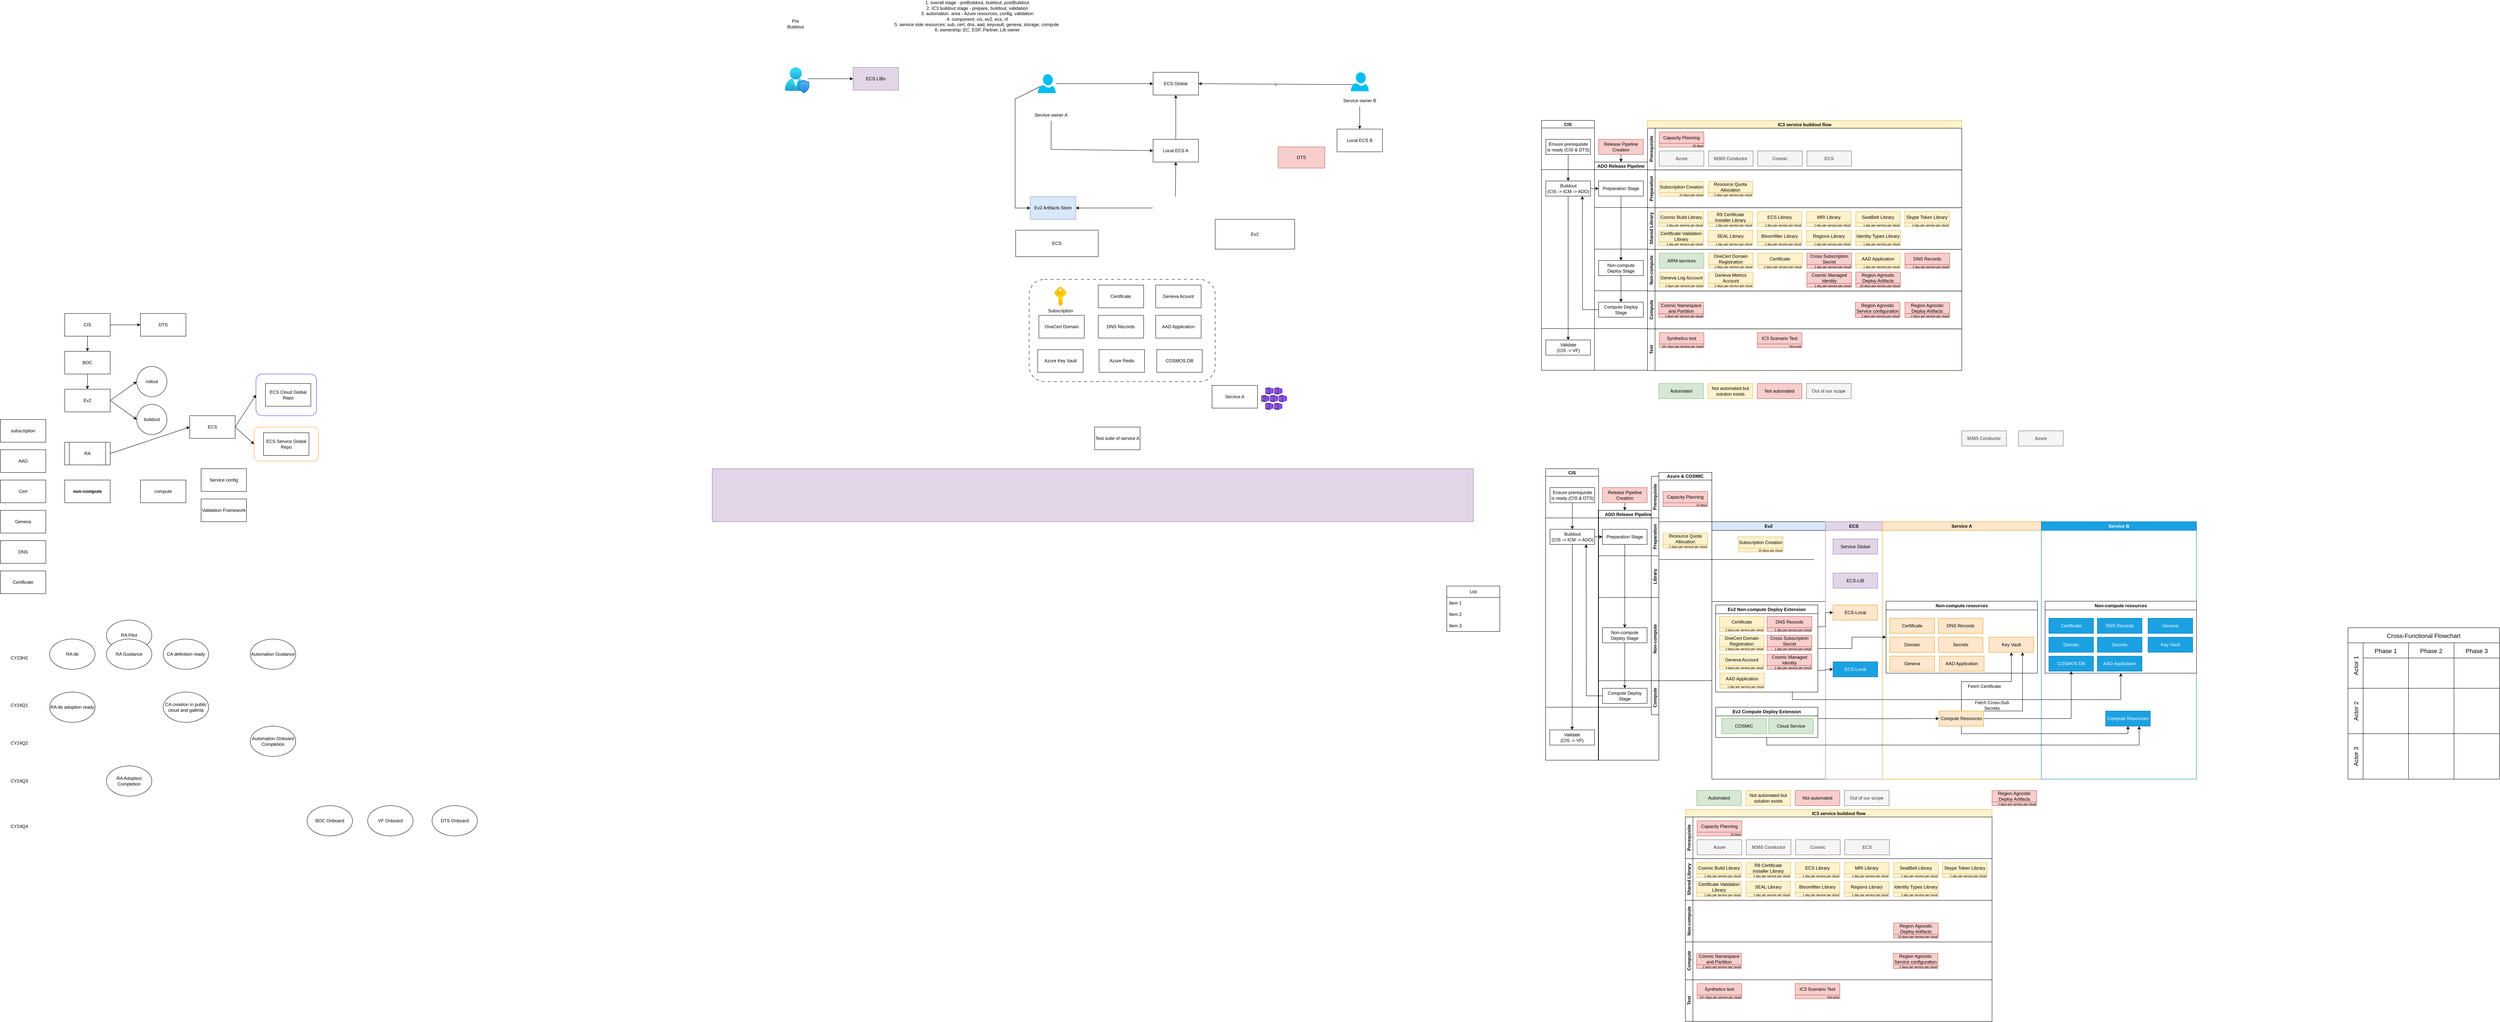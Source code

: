 <mxfile version="22.1.3" type="github">
  <diagram name="Page-1" id="d9V6MFzEI7IZekX0ln30">
    <mxGraphModel dx="2115" dy="2306" grid="1" gridSize="10" guides="1" tooltips="1" connect="1" arrows="1" fold="1" page="1" pageScale="1" pageWidth="850" pageHeight="1100" math="0" shadow="0">
      <root>
        <mxCell id="0" />
        <mxCell id="1" parent="0" />
        <mxCell id="3SoOQQYGxqN1ZP2SB03N-75" value="c" style="rounded=1;whiteSpace=wrap;html=1;dashed=1;dashPattern=8 8;" vertex="1" parent="1">
          <mxGeometry x="2787" y="-40" width="491.25" height="270" as="geometry" />
        </mxCell>
        <mxCell id="3SoOQQYGxqN1ZP2SB03N-26" value="" style="rounded=0;whiteSpace=wrap;html=1;fillColor=#e1d5e7;strokeColor=#9673a6;" vertex="1" parent="1">
          <mxGeometry x="1950" y="460" width="2010" height="140" as="geometry" />
        </mxCell>
        <mxCell id="swO-_-nKR9-th-vh1F2U-4" value="" style="rounded=1;whiteSpace=wrap;html=1;strokeColor=#FF9933;" parent="1" vertex="1">
          <mxGeometry x="740" y="350" width="170" height="90" as="geometry" />
        </mxCell>
        <mxCell id="swO-_-nKR9-th-vh1F2U-3" value="" style="rounded=1;whiteSpace=wrap;html=1;strokeColor=#3333FF;" parent="1" vertex="1">
          <mxGeometry x="745" y="210" width="160" height="110" as="geometry" />
        </mxCell>
        <mxCell id="swO-_-nKR9-th-vh1F2U-1" value="ECS Cloud Global Repo" style="rounded=0;whiteSpace=wrap;html=1;" parent="1" vertex="1">
          <mxGeometry x="770" y="235" width="120" height="60" as="geometry" />
        </mxCell>
        <mxCell id="swO-_-nKR9-th-vh1F2U-2" value="ECS Service Global Repo" style="rounded=0;whiteSpace=wrap;html=1;" parent="1" vertex="1">
          <mxGeometry x="765" y="365" width="120" height="60" as="geometry" />
        </mxCell>
        <mxCell id="JZDgFXP0HIzbjFJge_FJ-1" value="CIS" style="rounded=0;whiteSpace=wrap;html=1;" parent="1" vertex="1">
          <mxGeometry x="240" y="50" width="120" height="60" as="geometry" />
        </mxCell>
        <mxCell id="JZDgFXP0HIzbjFJge_FJ-3" value="DTS" style="rounded=0;whiteSpace=wrap;html=1;" parent="1" vertex="1">
          <mxGeometry x="440" y="50" width="120" height="60" as="geometry" />
        </mxCell>
        <mxCell id="JZDgFXP0HIzbjFJge_FJ-4" value="" style="endArrow=classic;html=1;rounded=0;exitX=1;exitY=0.5;exitDx=0;exitDy=0;entryX=0;entryY=0.5;entryDx=0;entryDy=0;" parent="1" source="JZDgFXP0HIzbjFJge_FJ-1" target="JZDgFXP0HIzbjFJge_FJ-3" edge="1">
          <mxGeometry width="50" height="50" relative="1" as="geometry">
            <mxPoint x="290" y="220" as="sourcePoint" />
            <mxPoint x="340" y="170" as="targetPoint" />
          </mxGeometry>
        </mxCell>
        <mxCell id="JZDgFXP0HIzbjFJge_FJ-5" value="BOC" style="rounded=0;whiteSpace=wrap;html=1;" parent="1" vertex="1">
          <mxGeometry x="240" y="150" width="120" height="60" as="geometry" />
        </mxCell>
        <mxCell id="JZDgFXP0HIzbjFJge_FJ-6" value="" style="endArrow=classic;html=1;rounded=0;exitX=0.5;exitY=1;exitDx=0;exitDy=0;entryX=0.5;entryY=0;entryDx=0;entryDy=0;" parent="1" source="JZDgFXP0HIzbjFJge_FJ-1" target="JZDgFXP0HIzbjFJge_FJ-5" edge="1">
          <mxGeometry width="50" height="50" relative="1" as="geometry">
            <mxPoint x="160" y="170" as="sourcePoint" />
            <mxPoint x="210" y="120" as="targetPoint" />
          </mxGeometry>
        </mxCell>
        <mxCell id="JZDgFXP0HIzbjFJge_FJ-7" value="Ev2" style="rounded=0;whiteSpace=wrap;html=1;" parent="1" vertex="1">
          <mxGeometry x="240" y="250" width="120" height="60" as="geometry" />
        </mxCell>
        <mxCell id="JZDgFXP0HIzbjFJge_FJ-8" value="" style="endArrow=classic;html=1;rounded=0;exitX=0.5;exitY=1;exitDx=0;exitDy=0;" parent="1" source="JZDgFXP0HIzbjFJge_FJ-5" target="JZDgFXP0HIzbjFJge_FJ-7" edge="1">
          <mxGeometry width="50" height="50" relative="1" as="geometry">
            <mxPoint x="150" y="310" as="sourcePoint" />
            <mxPoint x="200" y="260" as="targetPoint" />
          </mxGeometry>
        </mxCell>
        <mxCell id="JZDgFXP0HIzbjFJge_FJ-11" value="rollout" style="ellipse;whiteSpace=wrap;html=1;" parent="1" vertex="1">
          <mxGeometry x="430" y="190" width="80" height="80" as="geometry" />
        </mxCell>
        <mxCell id="JZDgFXP0HIzbjFJge_FJ-12" value="" style="endArrow=classic;html=1;rounded=0;exitX=1;exitY=0.5;exitDx=0;exitDy=0;entryX=0;entryY=0.5;entryDx=0;entryDy=0;" parent="1" source="JZDgFXP0HIzbjFJge_FJ-7" target="JZDgFXP0HIzbjFJge_FJ-11" edge="1">
          <mxGeometry width="50" height="50" relative="1" as="geometry">
            <mxPoint x="360" y="360" as="sourcePoint" />
            <mxPoint x="410" y="310" as="targetPoint" />
          </mxGeometry>
        </mxCell>
        <mxCell id="JZDgFXP0HIzbjFJge_FJ-13" value="buildout" style="ellipse;whiteSpace=wrap;html=1;" parent="1" vertex="1">
          <mxGeometry x="430" y="290" width="80" height="80" as="geometry" />
        </mxCell>
        <mxCell id="JZDgFXP0HIzbjFJge_FJ-14" value="" style="endArrow=classic;html=1;rounded=0;exitX=1;exitY=0.5;exitDx=0;exitDy=0;entryX=0;entryY=0.5;entryDx=0;entryDy=0;" parent="1" source="JZDgFXP0HIzbjFJge_FJ-7" target="JZDgFXP0HIzbjFJge_FJ-13" edge="1">
          <mxGeometry width="50" height="50" relative="1" as="geometry">
            <mxPoint x="320" y="420" as="sourcePoint" />
            <mxPoint x="370" y="370" as="targetPoint" />
          </mxGeometry>
        </mxCell>
        <mxCell id="JZDgFXP0HIzbjFJge_FJ-16" value="RA" style="shape=process;whiteSpace=wrap;html=1;backgroundOutline=1;" parent="1" vertex="1">
          <mxGeometry x="240" y="390" width="120" height="60" as="geometry" />
        </mxCell>
        <mxCell id="JZDgFXP0HIzbjFJge_FJ-17" value="ECS" style="whiteSpace=wrap;html=1;" parent="1" vertex="1">
          <mxGeometry x="570" y="320" width="120" height="60" as="geometry" />
        </mxCell>
        <mxCell id="JZDgFXP0HIzbjFJge_FJ-18" value="" style="endArrow=classic;html=1;rounded=0;exitX=1;exitY=0.5;exitDx=0;exitDy=0;entryX=0;entryY=0.5;entryDx=0;entryDy=0;" parent="1" source="JZDgFXP0HIzbjFJge_FJ-16" target="JZDgFXP0HIzbjFJge_FJ-17" edge="1">
          <mxGeometry width="50" height="50" relative="1" as="geometry">
            <mxPoint x="720" y="480" as="sourcePoint" />
            <mxPoint x="770" y="430" as="targetPoint" />
          </mxGeometry>
        </mxCell>
        <mxCell id="JZDgFXP0HIzbjFJge_FJ-19" value="non-compute" style="whiteSpace=wrap;html=1;fontStyle=1" parent="1" vertex="1">
          <mxGeometry x="240" y="490" width="120" height="60" as="geometry" />
        </mxCell>
        <mxCell id="JZDgFXP0HIzbjFJge_FJ-20" value="compute" style="whiteSpace=wrap;html=1;" parent="1" vertex="1">
          <mxGeometry x="440" y="490" width="120" height="60" as="geometry" />
        </mxCell>
        <mxCell id="JZDgFXP0HIzbjFJge_FJ-21" value="Service config" style="rounded=0;whiteSpace=wrap;html=1;" parent="1" vertex="1">
          <mxGeometry x="600" y="460" width="120" height="60" as="geometry" />
        </mxCell>
        <mxCell id="JZDgFXP0HIzbjFJge_FJ-22" value="subscription" style="rounded=0;whiteSpace=wrap;html=1;" parent="1" vertex="1">
          <mxGeometry x="70" y="330" width="120" height="60" as="geometry" />
        </mxCell>
        <mxCell id="JZDgFXP0HIzbjFJge_FJ-23" value="AAD" style="rounded=0;whiteSpace=wrap;html=1;" parent="1" vertex="1">
          <mxGeometry x="70" y="410" width="120" height="60" as="geometry" />
        </mxCell>
        <mxCell id="JZDgFXP0HIzbjFJge_FJ-24" value="Cert" style="rounded=0;whiteSpace=wrap;html=1;" parent="1" vertex="1">
          <mxGeometry x="70" y="490" width="120" height="60" as="geometry" />
        </mxCell>
        <mxCell id="JZDgFXP0HIzbjFJge_FJ-25" value="Geneva" style="rounded=0;whiteSpace=wrap;html=1;" parent="1" vertex="1">
          <mxGeometry x="70" y="570" width="120" height="60" as="geometry" />
        </mxCell>
        <mxCell id="JZDgFXP0HIzbjFJge_FJ-26" value="DNS" style="rounded=0;whiteSpace=wrap;html=1;" parent="1" vertex="1">
          <mxGeometry x="70" y="650" width="120" height="60" as="geometry" />
        </mxCell>
        <mxCell id="JZDgFXP0HIzbjFJge_FJ-27" value="Certificate" style="rounded=0;whiteSpace=wrap;html=1;" parent="1" vertex="1">
          <mxGeometry x="70" y="730" width="120" height="60" as="geometry" />
        </mxCell>
        <mxCell id="JZDgFXP0HIzbjFJge_FJ-28" value="Validation Framework" style="rounded=0;whiteSpace=wrap;html=1;" parent="1" vertex="1">
          <mxGeometry x="600" y="540" width="120" height="60" as="geometry" />
        </mxCell>
        <mxCell id="JZDgFXP0HIzbjFJge_FJ-29" value="" style="endArrow=classic;html=1;rounded=0;entryX=0;entryY=0.5;entryDx=0;entryDy=0;exitX=1;exitY=0.5;exitDx=0;exitDy=0;" parent="1" source="JZDgFXP0HIzbjFJge_FJ-17" target="swO-_-nKR9-th-vh1F2U-3" edge="1">
          <mxGeometry width="50" height="50" relative="1" as="geometry">
            <mxPoint x="670" y="310" as="sourcePoint" />
            <mxPoint x="720" y="260" as="targetPoint" />
          </mxGeometry>
        </mxCell>
        <mxCell id="JZDgFXP0HIzbjFJge_FJ-30" value="" style="endArrow=classic;html=1;rounded=0;exitX=1;exitY=0.5;exitDx=0;exitDy=0;entryX=0;entryY=0.5;entryDx=0;entryDy=0;" parent="1" source="JZDgFXP0HIzbjFJge_FJ-17" target="swO-_-nKR9-th-vh1F2U-4" edge="1">
          <mxGeometry width="50" height="50" relative="1" as="geometry">
            <mxPoint x="810" y="510" as="sourcePoint" />
            <mxPoint x="860" y="460" as="targetPoint" />
          </mxGeometry>
        </mxCell>
        <mxCell id="JZDgFXP0HIzbjFJge_FJ-34" value="CY24Q1" style="text;html=1;strokeColor=none;fillColor=none;align=center;verticalAlign=middle;whiteSpace=wrap;rounded=0;" parent="1" vertex="1">
          <mxGeometry x="90" y="1070" width="60" height="30" as="geometry" />
        </mxCell>
        <mxCell id="AnB0dwLxFMZhTZSeHD-A-2" value="RA-lib" style="ellipse;whiteSpace=wrap;html=1;" parent="1" vertex="1">
          <mxGeometry x="200" y="910" width="120" height="80" as="geometry" />
        </mxCell>
        <mxCell id="AnB0dwLxFMZhTZSeHD-A-3" value="CA definition ready" style="ellipse;whiteSpace=wrap;html=1;" parent="1" vertex="1">
          <mxGeometry x="500" y="910" width="120" height="80" as="geometry" />
        </mxCell>
        <mxCell id="AnB0dwLxFMZhTZSeHD-A-4" value="Automation Guidance" style="ellipse;whiteSpace=wrap;html=1;" parent="1" vertex="1">
          <mxGeometry x="730" y="910" width="120" height="80" as="geometry" />
        </mxCell>
        <mxCell id="AnB0dwLxFMZhTZSeHD-A-5" value="RA Pilot" style="ellipse;whiteSpace=wrap;html=1;" parent="1" vertex="1">
          <mxGeometry x="350" y="860" width="120" height="80" as="geometry" />
        </mxCell>
        <mxCell id="AnB0dwLxFMZhTZSeHD-A-6" value="CY23H2" style="text;html=1;strokeColor=none;fillColor=none;align=center;verticalAlign=middle;whiteSpace=wrap;rounded=0;" parent="1" vertex="1">
          <mxGeometry x="90" y="945" width="60" height="30" as="geometry" />
        </mxCell>
        <mxCell id="AnB0dwLxFMZhTZSeHD-A-7" value="RA-lib adoption ready" style="ellipse;whiteSpace=wrap;html=1;" parent="1" vertex="1">
          <mxGeometry x="200" y="1050" width="120" height="80" as="geometry" />
        </mxCell>
        <mxCell id="AnB0dwLxFMZhTZSeHD-A-8" value="CA creation in public cloud and gallinta" style="ellipse;whiteSpace=wrap;html=1;" parent="1" vertex="1">
          <mxGeometry x="500" y="1050" width="120" height="80" as="geometry" />
        </mxCell>
        <mxCell id="AnB0dwLxFMZhTZSeHD-A-9" value="Automation Onboard Completion" style="ellipse;whiteSpace=wrap;html=1;" parent="1" vertex="1">
          <mxGeometry x="730" y="1140" width="120" height="80" as="geometry" />
        </mxCell>
        <mxCell id="AnB0dwLxFMZhTZSeHD-A-10" value="CY24Q2" style="text;html=1;strokeColor=none;fillColor=none;align=center;verticalAlign=middle;whiteSpace=wrap;rounded=0;" parent="1" vertex="1">
          <mxGeometry x="90" y="1170" width="60" height="30" as="geometry" />
        </mxCell>
        <mxCell id="AnB0dwLxFMZhTZSeHD-A-11" value="RA Adoption Completion" style="ellipse;whiteSpace=wrap;html=1;" parent="1" vertex="1">
          <mxGeometry x="350" y="1245" width="120" height="80" as="geometry" />
        </mxCell>
        <mxCell id="AnB0dwLxFMZhTZSeHD-A-12" value="CY24Q3" style="text;html=1;strokeColor=none;fillColor=none;align=center;verticalAlign=middle;whiteSpace=wrap;rounded=0;" parent="1" vertex="1">
          <mxGeometry x="90" y="1270" width="60" height="30" as="geometry" />
        </mxCell>
        <mxCell id="AnB0dwLxFMZhTZSeHD-A-13" value="CY24Q4" style="text;html=1;strokeColor=none;fillColor=none;align=center;verticalAlign=middle;whiteSpace=wrap;rounded=0;" parent="1" vertex="1">
          <mxGeometry x="90" y="1390" width="60" height="30" as="geometry" />
        </mxCell>
        <mxCell id="AnB0dwLxFMZhTZSeHD-A-14" value="BOC Onboard" style="ellipse;whiteSpace=wrap;html=1;" parent="1" vertex="1">
          <mxGeometry x="880" y="1350" width="120" height="80" as="geometry" />
        </mxCell>
        <mxCell id="AnB0dwLxFMZhTZSeHD-A-15" value="VF Onboard" style="ellipse;whiteSpace=wrap;html=1;" parent="1" vertex="1">
          <mxGeometry x="1040" y="1350" width="120" height="80" as="geometry" />
        </mxCell>
        <mxCell id="AnB0dwLxFMZhTZSeHD-A-16" value="DTS Onboard" style="ellipse;whiteSpace=wrap;html=1;" parent="1" vertex="1">
          <mxGeometry x="1210" y="1350" width="120" height="80" as="geometry" />
        </mxCell>
        <mxCell id="XIDz57G52PuHBvire1xS-1" value="RA Guidance" style="ellipse;whiteSpace=wrap;html=1;" parent="1" vertex="1">
          <mxGeometry x="350" y="910" width="120" height="80" as="geometry" />
        </mxCell>
        <mxCell id="3SoOQQYGxqN1ZP2SB03N-2" value="Service A" style="rounded=0;whiteSpace=wrap;html=1;" vertex="1" parent="1">
          <mxGeometry x="3270" y="240" width="120" height="60" as="geometry" />
        </mxCell>
        <mxCell id="3SoOQQYGxqN1ZP2SB03N-30" value="Certificate" style="rounded=0;whiteSpace=wrap;html=1;" vertex="1" parent="1">
          <mxGeometry x="2969.38" y="-25" width="120" height="60" as="geometry" />
        </mxCell>
        <mxCell id="3SoOQQYGxqN1ZP2SB03N-33" value="OneCert Domain" style="rounded=0;whiteSpace=wrap;html=1;" vertex="1" parent="1">
          <mxGeometry x="2812.63" y="55.0" width="120" height="60" as="geometry" />
        </mxCell>
        <mxCell id="3SoOQQYGxqN1ZP2SB03N-34" value="DNS Records" style="rounded=0;whiteSpace=wrap;html=1;" vertex="1" parent="1">
          <mxGeometry x="2969.38" y="55.0" width="120" height="60" as="geometry" />
        </mxCell>
        <mxCell id="3SoOQQYGxqN1ZP2SB03N-35" value="AAD Application" style="rounded=0;whiteSpace=wrap;html=1;" vertex="1" parent="1">
          <mxGeometry x="3121.18" y="55.0" width="120" height="60" as="geometry" />
        </mxCell>
        <mxCell id="3SoOQQYGxqN1ZP2SB03N-38" value="Geneva Acount" style="rounded=0;whiteSpace=wrap;html=1;" vertex="1" parent="1">
          <mxGeometry x="3121.18" y="-25" width="120" height="60" as="geometry" />
        </mxCell>
        <mxCell id="3SoOQQYGxqN1ZP2SB03N-42" value="Pre Buildout" style="text;html=1;strokeColor=none;fillColor=none;align=center;verticalAlign=middle;whiteSpace=wrap;rounded=0;" vertex="1" parent="1">
          <mxGeometry x="2140" y="-730" width="60" height="30" as="geometry" />
        </mxCell>
        <mxCell id="3SoOQQYGxqN1ZP2SB03N-44" value="DTS" style="rounded=0;whiteSpace=wrap;html=1;fillColor=#f8cecc;strokeColor=#b85450;" vertex="1" parent="1">
          <mxGeometry x="3444.24" y="-390" width="123.75" height="56" as="geometry" />
        </mxCell>
        <mxCell id="3SoOQQYGxqN1ZP2SB03N-46" value="" style="verticalLabelPosition=bottom;html=1;verticalAlign=top;align=center;strokeColor=none;fillColor=#00BEF2;shape=mxgraph.azure.user;" vertex="1" parent="1">
          <mxGeometry x="3636.25" y="-587" width="47.5" height="50" as="geometry" />
        </mxCell>
        <mxCell id="3SoOQQYGxqN1ZP2SB03N-254" style="edgeStyle=orthogonalEdgeStyle;rounded=0;orthogonalLoop=1;jettySize=auto;html=1;" edge="1" parent="1" source="3SoOQQYGxqN1ZP2SB03N-47" target="3SoOQQYGxqN1ZP2SB03N-50">
          <mxGeometry relative="1" as="geometry" />
        </mxCell>
        <mxCell id="3SoOQQYGxqN1ZP2SB03N-47" value="" style="verticalLabelPosition=bottom;html=1;verticalAlign=top;align=center;strokeColor=none;fillColor=#00BEF2;shape=mxgraph.azure.user;" vertex="1" parent="1">
          <mxGeometry x="2809.66" y="-582" width="47.5" height="50" as="geometry" />
        </mxCell>
        <mxCell id="3SoOQQYGxqN1ZP2SB03N-49" value="Ev2" style="rounded=0;whiteSpace=wrap;html=1;container=1;" vertex="1" parent="1">
          <mxGeometry x="3278.25" y="-198.6" width="210" height="78.6" as="geometry" />
        </mxCell>
        <mxCell id="3SoOQQYGxqN1ZP2SB03N-50" value="ECS Global" style="rounded=0;whiteSpace=wrap;html=1;" vertex="1" parent="1">
          <mxGeometry x="3114.25" y="-587" width="120" height="60" as="geometry" />
        </mxCell>
        <mxCell id="3SoOQQYGxqN1ZP2SB03N-52" value="Local ECS A" style="rounded=0;whiteSpace=wrap;html=1;" vertex="1" parent="1">
          <mxGeometry x="3114.25" y="-410" width="120" height="60" as="geometry" />
        </mxCell>
        <mxCell id="3SoOQQYGxqN1ZP2SB03N-53" value="Local ECS B" style="rounded=0;whiteSpace=wrap;html=1;" vertex="1" parent="1">
          <mxGeometry x="3600" y="-437" width="120" height="60" as="geometry" />
        </mxCell>
        <mxCell id="3SoOQQYGxqN1ZP2SB03N-54" value="" style="image;aspect=fixed;html=1;points=[];align=center;fontSize=12;image=img/lib/azure2/management_governance/User_Privacy.svg;" vertex="1" parent="1">
          <mxGeometry x="2142.03" y="-600" width="64" height="68" as="geometry" />
        </mxCell>
        <mxCell id="3SoOQQYGxqN1ZP2SB03N-55" value="ECS LIBs" style="rounded=0;whiteSpace=wrap;html=1;fillColor=#e1d5e7;strokeColor=#9673a6;" vertex="1" parent="1">
          <mxGeometry x="2322.03" y="-600" width="120" height="60" as="geometry" />
        </mxCell>
        <mxCell id="3SoOQQYGxqN1ZP2SB03N-56" value="1. overall stage - preBuildout, buildout, postBuildout&lt;br&gt;2. IC3 buildout stage - prepare, buildout, validation&lt;br&gt;3. automation&amp;nbsp; area - Azure resources, config, validation&lt;br&gt;4. component: cis, ev2, ecs, vf&lt;br&gt;5. service side resources: sub, cert, dns, aad, keyvault, geneva, storage, compute&amp;nbsp;&lt;br&gt;6. ownership: EC, ESP, Partner, Lib owner" style="text;html=1;strokeColor=none;fillColor=none;align=center;verticalAlign=middle;whiteSpace=wrap;rounded=0;" vertex="1" parent="1">
          <mxGeometry x="2330" y="-750" width="640" height="30" as="geometry" />
        </mxCell>
        <mxCell id="3SoOQQYGxqN1ZP2SB03N-57" value="Service owner B" style="text;html=1;strokeColor=none;fillColor=none;align=center;verticalAlign=middle;whiteSpace=wrap;rounded=0;" vertex="1" parent="1">
          <mxGeometry x="3602" y="-527" width="116" height="30" as="geometry" />
        </mxCell>
        <mxCell id="3SoOQQYGxqN1ZP2SB03N-58" value="Service owner A" style="text;html=1;strokeColor=none;fillColor=none;align=center;verticalAlign=middle;whiteSpace=wrap;rounded=0;" vertex="1" parent="1">
          <mxGeometry x="2787" y="-489.39" width="116" height="30" as="geometry" />
        </mxCell>
        <mxCell id="3SoOQQYGxqN1ZP2SB03N-60" value="" style="endArrow=classic;html=1;rounded=0;exitX=0.938;exitY=0.441;exitDx=0;exitDy=0;exitPerimeter=0;entryX=0;entryY=0.5;entryDx=0;entryDy=0;" edge="1" parent="1" source="3SoOQQYGxqN1ZP2SB03N-54" target="3SoOQQYGxqN1ZP2SB03N-55">
          <mxGeometry width="50" height="50" relative="1" as="geometry">
            <mxPoint x="2272.03" y="-540" as="sourcePoint" />
            <mxPoint x="2322.03" y="-590" as="targetPoint" />
          </mxGeometry>
        </mxCell>
        <mxCell id="3SoOQQYGxqN1ZP2SB03N-63" value="" style="endArrow=classic;html=1;rounded=0;entryX=0;entryY=0.5;entryDx=0;entryDy=0;exitX=0.5;exitY=1;exitDx=0;exitDy=0;" edge="1" parent="1" source="3SoOQQYGxqN1ZP2SB03N-58" target="3SoOQQYGxqN1ZP2SB03N-52">
          <mxGeometry width="50" height="50" relative="1" as="geometry">
            <mxPoint x="2846.25" y="-449.39" as="sourcePoint" />
            <mxPoint x="2846.25" y="-389.39" as="targetPoint" />
            <Array as="points">
              <mxPoint x="2845" y="-383.39" />
            </Array>
          </mxGeometry>
        </mxCell>
        <mxCell id="3SoOQQYGxqN1ZP2SB03N-64" value="" style="endArrow=classic;html=1;rounded=0;exitX=0.5;exitY=1;exitDx=0;exitDy=0;entryX=0.5;entryY=0;entryDx=0;entryDy=0;" edge="1" parent="1" source="3SoOQQYGxqN1ZP2SB03N-57" target="3SoOQQYGxqN1ZP2SB03N-53">
          <mxGeometry width="50" height="50" relative="1" as="geometry">
            <mxPoint x="3746.25" y="-457" as="sourcePoint" />
            <mxPoint x="3796.25" y="-507" as="targetPoint" />
          </mxGeometry>
        </mxCell>
        <mxCell id="3SoOQQYGxqN1ZP2SB03N-66" value="c" style="endArrow=classic;html=1;rounded=0;entryX=1;entryY=0.5;entryDx=0;entryDy=0;exitX=0.14;exitY=0.65;exitDx=0;exitDy=0;exitPerimeter=0;" edge="1" parent="1" source="3SoOQQYGxqN1ZP2SB03N-46" target="3SoOQQYGxqN1ZP2SB03N-50">
          <mxGeometry width="50" height="50" relative="1" as="geometry">
            <mxPoint x="3306.25" y="-476" as="sourcePoint" />
            <mxPoint x="3266.25" y="-506" as="targetPoint" />
          </mxGeometry>
        </mxCell>
        <mxCell id="3SoOQQYGxqN1ZP2SB03N-67" value="" style="image;aspect=fixed;html=1;points=[];align=center;fontSize=12;image=img/lib/azure2/general/Subscriptions.svg;" vertex="1" parent="1">
          <mxGeometry x="2854.03" y="-20.21" width="31.25" height="50.43" as="geometry" />
        </mxCell>
        <mxCell id="3SoOQQYGxqN1ZP2SB03N-76" value="COSMOS DB" style="rounded=0;whiteSpace=wrap;html=1;" vertex="1" parent="1">
          <mxGeometry x="3124.03" y="145.43" width="120" height="60" as="geometry" />
        </mxCell>
        <mxCell id="3SoOQQYGxqN1ZP2SB03N-77" value="Azure Key Vault" style="rounded=0;whiteSpace=wrap;html=1;" vertex="1" parent="1">
          <mxGeometry x="2809.66" y="145.43" width="120" height="60" as="geometry" />
        </mxCell>
        <mxCell id="3SoOQQYGxqN1ZP2SB03N-78" value="Azure Redis" style="rounded=0;whiteSpace=wrap;html=1;" vertex="1" parent="1">
          <mxGeometry x="2971.64" y="145.43" width="120" height="60" as="geometry" />
        </mxCell>
        <mxCell id="3SoOQQYGxqN1ZP2SB03N-80" value="Subscription" style="text;html=1;strokeColor=none;fillColor=none;align=center;verticalAlign=middle;whiteSpace=wrap;rounded=0;" vertex="1" parent="1">
          <mxGeometry x="2839.66" y="27.71" width="60" height="30" as="geometry" />
        </mxCell>
        <mxCell id="3SoOQQYGxqN1ZP2SB03N-83" value="Ev2 Artifacts Store" style="rounded=0;whiteSpace=wrap;html=1;fillColor=#dae8fc;strokeColor=#6c8ebf;" vertex="1" parent="1">
          <mxGeometry x="2790" y="-258.6" width="120" height="60" as="geometry" />
        </mxCell>
        <mxCell id="3SoOQQYGxqN1ZP2SB03N-84" value="" style="endArrow=classic;html=1;rounded=0;entryX=1;entryY=0.5;entryDx=0;entryDy=0;exitX=0;exitY=0.5;exitDx=0;exitDy=0;" edge="1" parent="1" target="3SoOQQYGxqN1ZP2SB03N-83">
          <mxGeometry width="50" height="50" relative="1" as="geometry">
            <mxPoint x="3113.26" y="-228.6" as="sourcePoint" />
            <mxPoint x="3360" y="-253.39" as="targetPoint" />
          </mxGeometry>
        </mxCell>
        <mxCell id="3SoOQQYGxqN1ZP2SB03N-85" value="" style="endArrow=classic;html=1;rounded=0;entryX=0.5;entryY=1;entryDx=0;entryDy=0;exitX=0.5;exitY=0;exitDx=0;exitDy=0;" edge="1" parent="1" target="3SoOQQYGxqN1ZP2SB03N-52">
          <mxGeometry width="50" height="50" relative="1" as="geometry">
            <mxPoint x="3173.26" y="-258.6" as="sourcePoint" />
            <mxPoint x="2820" y="-133.39" as="targetPoint" />
          </mxGeometry>
        </mxCell>
        <mxCell id="3SoOQQYGxqN1ZP2SB03N-86" value="" style="endArrow=classic;html=1;rounded=0;exitX=0.14;exitY=0.65;exitDx=0;exitDy=0;exitPerimeter=0;entryX=0;entryY=0.5;entryDx=0;entryDy=0;" edge="1" parent="1" source="3SoOQQYGxqN1ZP2SB03N-47" target="3SoOQQYGxqN1ZP2SB03N-83">
          <mxGeometry width="50" height="50" relative="1" as="geometry">
            <mxPoint x="2490" y="-343.39" as="sourcePoint" />
            <mxPoint x="2540" y="-393.39" as="targetPoint" />
            <Array as="points">
              <mxPoint x="2750" y="-516.39" />
              <mxPoint x="2750" y="-228.39" />
            </Array>
          </mxGeometry>
        </mxCell>
        <mxCell id="3SoOQQYGxqN1ZP2SB03N-89" value="" style="endArrow=classic;html=1;rounded=0;exitX=0.5;exitY=0;exitDx=0;exitDy=0;entryX=0.5;entryY=1;entryDx=0;entryDy=0;" edge="1" parent="1" source="3SoOQQYGxqN1ZP2SB03N-52" target="3SoOQQYGxqN1ZP2SB03N-50">
          <mxGeometry width="50" height="50" relative="1" as="geometry">
            <mxPoint x="3250" y="-373.39" as="sourcePoint" />
            <mxPoint x="3300" y="-423.39" as="targetPoint" />
          </mxGeometry>
        </mxCell>
        <mxCell id="3SoOQQYGxqN1ZP2SB03N-95" value="ECS" style="rounded=0;whiteSpace=wrap;html=1;container=1;" vertex="1" parent="1">
          <mxGeometry x="2751.39" y="-170" width="217.99" height="70" as="geometry">
            <mxRectangle x="3270" y="-230" width="70" height="30" as="alternateBounds" />
          </mxGeometry>
        </mxCell>
        <mxCell id="3SoOQQYGxqN1ZP2SB03N-101" value="" style="image;aspect=fixed;html=1;points=[];align=center;fontSize=12;image=img/lib/azure2/compute/Kubernetes_Services.svg;" vertex="1" parent="1">
          <mxGeometry x="3400" y="245" width="68" height="60" as="geometry" />
        </mxCell>
        <mxCell id="3SoOQQYGxqN1ZP2SB03N-102" value="Test suite of service A" style="rounded=0;whiteSpace=wrap;html=1;" vertex="1" parent="1">
          <mxGeometry x="2960" y="350" width="120" height="60" as="geometry" />
        </mxCell>
        <mxCell id="3SoOQQYGxqN1ZP2SB03N-113" value="IC3 service buildout flow" style="swimlane;childLayout=stackLayout;resizeParent=1;resizeParentMax=0;horizontal=1;startSize=20;horizontalStack=0;fontSize=12;fillColor=#fff2cc;strokeColor=#d6b656;" vertex="1" parent="1">
          <mxGeometry x="4420" y="-459.39" width="830" height="660" as="geometry">
            <mxRectangle x="4420" y="-460" width="590" height="50" as="alternateBounds" />
          </mxGeometry>
        </mxCell>
        <mxCell id="3SoOQQYGxqN1ZP2SB03N-114" value="Prerequisite" style="swimlane;html=1;startSize=20;horizontal=0;" vertex="1" parent="3SoOQQYGxqN1ZP2SB03N-113">
          <mxGeometry y="20" width="830" height="110" as="geometry">
            <mxRectangle x="20" width="790" height="20" as="alternateBounds" />
          </mxGeometry>
        </mxCell>
        <mxCell id="3SoOQQYGxqN1ZP2SB03N-115" value="Azure" style="rounded=0;whiteSpace=wrap;html=1;fillColor=#f5f5f5;fontColor=#333333;strokeColor=#666666;" vertex="1" parent="3SoOQQYGxqN1ZP2SB03N-114">
          <mxGeometry x="31" y="60" width="118" height="40" as="geometry" />
        </mxCell>
        <mxCell id="3SoOQQYGxqN1ZP2SB03N-116" value="M365 Conductor" style="rounded=0;whiteSpace=wrap;html=1;fillColor=#f5f5f5;fontColor=#333333;strokeColor=#666666;" vertex="1" parent="3SoOQQYGxqN1ZP2SB03N-114">
          <mxGeometry x="161" y="60" width="118" height="40" as="geometry" />
        </mxCell>
        <mxCell id="3SoOQQYGxqN1ZP2SB03N-117" value="Cosmic" style="rounded=0;whiteSpace=wrap;html=1;fillColor=#f5f5f5;fontColor=#333333;strokeColor=#666666;" vertex="1" parent="3SoOQQYGxqN1ZP2SB03N-114">
          <mxGeometry x="291" y="60" width="118" height="40" as="geometry" />
        </mxCell>
        <mxCell id="3SoOQQYGxqN1ZP2SB03N-118" value="ECS" style="rounded=0;whiteSpace=wrap;html=1;fillColor=#f5f5f5;fontColor=#333333;strokeColor=#666666;" vertex="1" parent="3SoOQQYGxqN1ZP2SB03N-114">
          <mxGeometry x="421" y="60" width="118" height="40" as="geometry" />
        </mxCell>
        <mxCell id="3SoOQQYGxqN1ZP2SB03N-119" value="Capacity Planning" style="rounded=0;whiteSpace=wrap;html=1;fillColor=#f8cecc;strokeColor=#b85450;" vertex="1" parent="3SoOQQYGxqN1ZP2SB03N-114">
          <mxGeometry x="31" y="10" width="118" height="30" as="geometry" />
        </mxCell>
        <mxCell id="3SoOQQYGxqN1ZP2SB03N-120" value="&lt;font style=&quot;font-size: 8px;&quot;&gt;10 days&lt;/font&gt;" style="rounded=0;whiteSpace=wrap;html=1;fontSize=12;fillColor=#f8cecc;strokeColor=#b85450;align=right;" vertex="1" parent="3SoOQQYGxqN1ZP2SB03N-114">
          <mxGeometry x="31" y="40" width="118" height="10" as="geometry" />
        </mxCell>
        <mxCell id="3SoOQQYGxqN1ZP2SB03N-123" value="Preparation" style="swimlane;html=1;startSize=20;horizontal=0;" vertex="1" parent="3SoOQQYGxqN1ZP2SB03N-113">
          <mxGeometry y="130" width="830" height="100" as="geometry" />
        </mxCell>
        <mxCell id="3SoOQQYGxqN1ZP2SB03N-124" value="Subscription Creation" style="rounded=0;whiteSpace=wrap;html=1;fillColor=#fff2cc;strokeColor=#d6b656;" vertex="1" parent="3SoOQQYGxqN1ZP2SB03N-123">
          <mxGeometry x="31" y="30" width="118" height="30" as="geometry" />
        </mxCell>
        <mxCell id="3SoOQQYGxqN1ZP2SB03N-125" value="Resource Quota Allocation" style="rounded=0;whiteSpace=wrap;html=1;fillColor=#fff2cc;strokeColor=#d6b656;" vertex="1" parent="3SoOQQYGxqN1ZP2SB03N-123">
          <mxGeometry x="160" y="30" width="118" height="30" as="geometry" />
        </mxCell>
        <mxCell id="3SoOQQYGxqN1ZP2SB03N-126" value="&lt;font style=&quot;font-size: 8px;&quot;&gt;10 days per cloud&lt;/font&gt;" style="rounded=0;whiteSpace=wrap;html=1;fontSize=12;fillColor=#fff2cc;strokeColor=#d6b656;align=right;" vertex="1" parent="3SoOQQYGxqN1ZP2SB03N-123">
          <mxGeometry x="31" y="60" width="118" height="10" as="geometry" />
        </mxCell>
        <mxCell id="3SoOQQYGxqN1ZP2SB03N-127" value="&lt;span style=&quot;font-size: 8px;&quot;&gt;2 days per service per cloud&lt;/span&gt;" style="rounded=0;whiteSpace=wrap;html=1;fontSize=12;fillColor=#fff2cc;strokeColor=#d6b656;align=right;" vertex="1" parent="3SoOQQYGxqN1ZP2SB03N-123">
          <mxGeometry x="160" y="60" width="118" height="10" as="geometry" />
        </mxCell>
        <mxCell id="3SoOQQYGxqN1ZP2SB03N-128" value="Shared Library" style="swimlane;html=1;startSize=20;horizontal=0;" vertex="1" parent="3SoOQQYGxqN1ZP2SB03N-113">
          <mxGeometry y="230" width="830" height="110" as="geometry">
            <mxRectangle y="230" width="830" height="30" as="alternateBounds" />
          </mxGeometry>
        </mxCell>
        <mxCell id="3SoOQQYGxqN1ZP2SB03N-129" value="Cosmic Build Library" style="rounded=0;whiteSpace=wrap;html=1;fillColor=#fff2cc;strokeColor=#d6b656;" vertex="1" parent="3SoOQQYGxqN1ZP2SB03N-128">
          <mxGeometry x="30" y="10" width="118" height="30" as="geometry" />
        </mxCell>
        <mxCell id="3SoOQQYGxqN1ZP2SB03N-130" value="R9 Certificate Installer Library" style="rounded=0;whiteSpace=wrap;html=1;fillColor=#fff2cc;strokeColor=#d6b656;" vertex="1" parent="3SoOQQYGxqN1ZP2SB03N-128">
          <mxGeometry x="160" y="10" width="118" height="30" as="geometry" />
        </mxCell>
        <mxCell id="3SoOQQYGxqN1ZP2SB03N-131" value="ECS Library" style="rounded=0;whiteSpace=wrap;html=1;fillColor=#fff2cc;strokeColor=#d6b656;" vertex="1" parent="3SoOQQYGxqN1ZP2SB03N-128">
          <mxGeometry x="290" y="10" width="118" height="30" as="geometry" />
        </mxCell>
        <mxCell id="3SoOQQYGxqN1ZP2SB03N-132" value="MRI Library" style="rounded=0;whiteSpace=wrap;html=1;fillColor=#fff2cc;strokeColor=#d6b656;" vertex="1" parent="3SoOQQYGxqN1ZP2SB03N-128">
          <mxGeometry x="420" y="10" width="118" height="30" as="geometry" />
        </mxCell>
        <mxCell id="3SoOQQYGxqN1ZP2SB03N-133" value="SeatBelt Library" style="rounded=0;whiteSpace=wrap;html=1;fillColor=#fff2cc;strokeColor=#d6b656;" vertex="1" parent="3SoOQQYGxqN1ZP2SB03N-128">
          <mxGeometry x="550" y="10" width="118" height="30" as="geometry" />
        </mxCell>
        <mxCell id="3SoOQQYGxqN1ZP2SB03N-134" value="Skype Token Library" style="rounded=0;whiteSpace=wrap;html=1;fillColor=#fff2cc;strokeColor=#d6b656;" vertex="1" parent="3SoOQQYGxqN1ZP2SB03N-128">
          <mxGeometry x="679" y="10" width="118" height="30" as="geometry" />
        </mxCell>
        <mxCell id="3SoOQQYGxqN1ZP2SB03N-135" value="Certificate Validation Library" style="rounded=0;whiteSpace=wrap;html=1;fillColor=#fff2cc;strokeColor=#d6b656;" vertex="1" parent="3SoOQQYGxqN1ZP2SB03N-128">
          <mxGeometry x="30" y="60" width="118" height="30" as="geometry" />
        </mxCell>
        <mxCell id="3SoOQQYGxqN1ZP2SB03N-136" value="SEAL Library" style="rounded=0;whiteSpace=wrap;html=1;fillColor=#fff2cc;strokeColor=#d6b656;" vertex="1" parent="3SoOQQYGxqN1ZP2SB03N-128">
          <mxGeometry x="160" y="60" width="118" height="30" as="geometry" />
        </mxCell>
        <mxCell id="3SoOQQYGxqN1ZP2SB03N-137" value="Bloomfilter Library" style="rounded=0;whiteSpace=wrap;html=1;fillColor=#fff2cc;strokeColor=#d6b656;" vertex="1" parent="3SoOQQYGxqN1ZP2SB03N-128">
          <mxGeometry x="290" y="60" width="118" height="30" as="geometry" />
        </mxCell>
        <mxCell id="3SoOQQYGxqN1ZP2SB03N-138" value="Regions Library" style="rounded=0;whiteSpace=wrap;html=1;fillColor=#fff2cc;strokeColor=#d6b656;" vertex="1" parent="3SoOQQYGxqN1ZP2SB03N-128">
          <mxGeometry x="420" y="60" width="118" height="30" as="geometry" />
        </mxCell>
        <mxCell id="3SoOQQYGxqN1ZP2SB03N-139" value="Identity Types Library" style="rounded=0;whiteSpace=wrap;html=1;fillColor=#fff2cc;strokeColor=#d6b656;" vertex="1" parent="3SoOQQYGxqN1ZP2SB03N-128">
          <mxGeometry x="550" y="60" width="118" height="30" as="geometry" />
        </mxCell>
        <mxCell id="3SoOQQYGxqN1ZP2SB03N-140" value="&lt;span style=&quot;font-size: 8px;&quot;&gt;1 day per service per cloud&lt;/span&gt;" style="rounded=0;whiteSpace=wrap;html=1;fontSize=12;fillColor=#fff2cc;strokeColor=#d6b656;align=right;" vertex="1" parent="3SoOQQYGxqN1ZP2SB03N-128">
          <mxGeometry x="679" y="40" width="118" height="10" as="geometry" />
        </mxCell>
        <mxCell id="3SoOQQYGxqN1ZP2SB03N-141" value="&lt;span style=&quot;font-size: 8px;&quot;&gt;1 day per service per cloud&lt;/span&gt;" style="rounded=0;whiteSpace=wrap;html=1;fontSize=12;fillColor=#fff2cc;strokeColor=#d6b656;align=right;" vertex="1" parent="3SoOQQYGxqN1ZP2SB03N-128">
          <mxGeometry x="550" y="40" width="118" height="10" as="geometry" />
        </mxCell>
        <mxCell id="3SoOQQYGxqN1ZP2SB03N-142" value="&lt;span style=&quot;font-size: 8px;&quot;&gt;1 day per service per cloud&lt;/span&gt;" style="rounded=0;whiteSpace=wrap;html=1;fontSize=12;fillColor=#fff2cc;strokeColor=#d6b656;align=right;" vertex="1" parent="3SoOQQYGxqN1ZP2SB03N-128">
          <mxGeometry x="420" y="40" width="118" height="10" as="geometry" />
        </mxCell>
        <mxCell id="3SoOQQYGxqN1ZP2SB03N-143" value="&lt;span style=&quot;font-size: 8px;&quot;&gt;1 day per service per cloud&lt;/span&gt;" style="rounded=0;whiteSpace=wrap;html=1;fontSize=12;fillColor=#fff2cc;strokeColor=#d6b656;align=right;" vertex="1" parent="3SoOQQYGxqN1ZP2SB03N-128">
          <mxGeometry x="550" y="90" width="118" height="10" as="geometry" />
        </mxCell>
        <mxCell id="3SoOQQYGxqN1ZP2SB03N-144" value="&lt;span style=&quot;font-size: 8px;&quot;&gt;1 day per service per cloud&lt;/span&gt;" style="rounded=0;whiteSpace=wrap;html=1;fontSize=12;fillColor=#fff2cc;strokeColor=#d6b656;align=right;" vertex="1" parent="3SoOQQYGxqN1ZP2SB03N-128">
          <mxGeometry x="420" y="90" width="118" height="10" as="geometry" />
        </mxCell>
        <mxCell id="3SoOQQYGxqN1ZP2SB03N-145" value="&lt;span style=&quot;font-size: 8px;&quot;&gt;1 day per service per cloud&lt;/span&gt;" style="rounded=0;whiteSpace=wrap;html=1;fontSize=12;fillColor=#fff2cc;strokeColor=#d6b656;align=right;" vertex="1" parent="3SoOQQYGxqN1ZP2SB03N-128">
          <mxGeometry x="290" y="90" width="118" height="10" as="geometry" />
        </mxCell>
        <mxCell id="3SoOQQYGxqN1ZP2SB03N-146" value="&lt;span style=&quot;font-size: 8px;&quot;&gt;1 day per service per cloud&lt;/span&gt;" style="rounded=0;whiteSpace=wrap;html=1;fontSize=12;fillColor=#fff2cc;strokeColor=#d6b656;align=right;" vertex="1" parent="3SoOQQYGxqN1ZP2SB03N-128">
          <mxGeometry x="290" y="40" width="118" height="10" as="geometry" />
        </mxCell>
        <mxCell id="3SoOQQYGxqN1ZP2SB03N-147" value="&lt;span style=&quot;font-size: 8px;&quot;&gt;1 day per service per cloud&lt;/span&gt;" style="rounded=0;whiteSpace=wrap;html=1;fontSize=12;fillColor=#fff2cc;strokeColor=#d6b656;align=right;" vertex="1" parent="3SoOQQYGxqN1ZP2SB03N-128">
          <mxGeometry x="160" y="40" width="118" height="10" as="geometry" />
        </mxCell>
        <mxCell id="3SoOQQYGxqN1ZP2SB03N-148" value="&lt;span style=&quot;font-size: 8px;&quot;&gt;1 day per service per cloud&lt;/span&gt;" style="rounded=0;whiteSpace=wrap;html=1;fontSize=12;fillColor=#fff2cc;strokeColor=#d6b656;align=right;" vertex="1" parent="3SoOQQYGxqN1ZP2SB03N-128">
          <mxGeometry x="160" y="90" width="118" height="10" as="geometry" />
        </mxCell>
        <mxCell id="3SoOQQYGxqN1ZP2SB03N-149" value="&lt;span style=&quot;font-size: 8px;&quot;&gt;1 day per service per cloud&lt;/span&gt;" style="rounded=0;whiteSpace=wrap;html=1;fontSize=12;fillColor=#fff2cc;strokeColor=#d6b656;align=right;" vertex="1" parent="3SoOQQYGxqN1ZP2SB03N-128">
          <mxGeometry x="30" y="90" width="118" height="10" as="geometry" />
        </mxCell>
        <mxCell id="3SoOQQYGxqN1ZP2SB03N-150" value="&lt;font style=&quot;font-size: 8px;&quot;&gt;1 day per service per cloud&lt;/font&gt;" style="rounded=0;whiteSpace=wrap;html=1;fontSize=12;fillColor=#fff2cc;strokeColor=#d6b656;align=right;" vertex="1" parent="3SoOQQYGxqN1ZP2SB03N-128">
          <mxGeometry x="30" y="40" width="118" height="10" as="geometry" />
        </mxCell>
        <mxCell id="3SoOQQYGxqN1ZP2SB03N-151" value="Non-compute" style="swimlane;html=1;startSize=20;horizontal=0;" vertex="1" parent="3SoOQQYGxqN1ZP2SB03N-113">
          <mxGeometry y="340" width="830" height="110" as="geometry" />
        </mxCell>
        <mxCell id="3SoOQQYGxqN1ZP2SB03N-152" value="ARM-services" style="rounded=0;whiteSpace=wrap;html=1;fillColor=#d5e8d4;strokeColor=#82b366;" vertex="1" parent="3SoOQQYGxqN1ZP2SB03N-151">
          <mxGeometry x="31" y="10" width="118" height="40" as="geometry" />
        </mxCell>
        <mxCell id="3SoOQQYGxqN1ZP2SB03N-153" value="Certificate" style="rounded=0;whiteSpace=wrap;html=1;fillColor=#fff2cc;strokeColor=#d6b656;" vertex="1" parent="3SoOQQYGxqN1ZP2SB03N-151">
          <mxGeometry x="291" y="10" width="118" height="30" as="geometry" />
        </mxCell>
        <mxCell id="3SoOQQYGxqN1ZP2SB03N-154" value="DNS Records" style="rounded=0;whiteSpace=wrap;html=1;fillColor=#f8cecc;strokeColor=#b85450;" vertex="1" parent="3SoOQQYGxqN1ZP2SB03N-151">
          <mxGeometry x="680" y="10" width="118" height="30" as="geometry" />
        </mxCell>
        <mxCell id="3SoOQQYGxqN1ZP2SB03N-155" value="OneCert Domain Registration" style="rounded=0;whiteSpace=wrap;html=1;fillColor=#fff2cc;strokeColor=#d6b656;" vertex="1" parent="3SoOQQYGxqN1ZP2SB03N-151">
          <mxGeometry x="161" y="10" width="118" height="30" as="geometry" />
        </mxCell>
        <mxCell id="3SoOQQYGxqN1ZP2SB03N-156" value="Geneva Log Account" style="rounded=0;whiteSpace=wrap;html=1;fillColor=#fff2cc;strokeColor=#d6b656;" vertex="1" parent="3SoOQQYGxqN1ZP2SB03N-151">
          <mxGeometry x="31" y="60" width="118" height="30" as="geometry" />
        </mxCell>
        <mxCell id="3SoOQQYGxqN1ZP2SB03N-157" value="Geneva Metrics Account" style="rounded=0;whiteSpace=wrap;html=1;fillColor=#fff2cc;strokeColor=#d6b656;" vertex="1" parent="3SoOQQYGxqN1ZP2SB03N-151">
          <mxGeometry x="161" y="60" width="118" height="30" as="geometry" />
        </mxCell>
        <mxCell id="3SoOQQYGxqN1ZP2SB03N-158" value="Cross Subscription Secret" style="rounded=0;whiteSpace=wrap;html=1;fillColor=#f8cecc;strokeColor=#b85450;" vertex="1" parent="3SoOQQYGxqN1ZP2SB03N-151">
          <mxGeometry x="421" y="10" width="118" height="30" as="geometry" />
        </mxCell>
        <mxCell id="3SoOQQYGxqN1ZP2SB03N-159" value="&lt;span style=&quot;font-size: 8px;&quot;&gt;2 days per service per cloud&lt;/span&gt;" style="rounded=0;whiteSpace=wrap;html=1;fontSize=12;fillColor=#fff2cc;strokeColor=#d6b656;align=right;" vertex="1" parent="3SoOQQYGxqN1ZP2SB03N-151">
          <mxGeometry x="291" y="40" width="118" height="10" as="geometry" />
        </mxCell>
        <mxCell id="3SoOQQYGxqN1ZP2SB03N-160" value="&lt;span style=&quot;font-size: 8px;&quot;&gt;1 day per service per cloud&lt;/span&gt;" style="rounded=0;whiteSpace=wrap;html=1;fontSize=12;fillColor=#f8cecc;strokeColor=#b85450;align=right;" vertex="1" parent="3SoOQQYGxqN1ZP2SB03N-151">
          <mxGeometry x="421" y="40" width="118" height="10" as="geometry" />
        </mxCell>
        <mxCell id="3SoOQQYGxqN1ZP2SB03N-161" value="&lt;span style=&quot;font-size: 8px;&quot;&gt;1 day per service per cloud&lt;/span&gt;" style="rounded=0;whiteSpace=wrap;html=1;fontSize=12;fillColor=#f8cecc;strokeColor=#b85450;align=right;" vertex="1" parent="3SoOQQYGxqN1ZP2SB03N-151">
          <mxGeometry x="680" y="40" width="118" height="10" as="geometry" />
        </mxCell>
        <mxCell id="3SoOQQYGxqN1ZP2SB03N-162" value="&lt;span style=&quot;font-size: 8px;&quot;&gt;2 days per service per cloud&lt;/span&gt;" style="rounded=0;whiteSpace=wrap;html=1;fontSize=12;fillColor=#fff2cc;strokeColor=#d6b656;align=right;" vertex="1" parent="3SoOQQYGxqN1ZP2SB03N-151">
          <mxGeometry x="161" y="90" width="118" height="10" as="geometry" />
        </mxCell>
        <mxCell id="3SoOQQYGxqN1ZP2SB03N-163" value="&lt;span style=&quot;font-size: 8px;&quot;&gt;2 days per service per cloud&lt;/span&gt;" style="rounded=0;whiteSpace=wrap;html=1;fontSize=12;fillColor=#fff2cc;strokeColor=#d6b656;align=right;" vertex="1" parent="3SoOQQYGxqN1ZP2SB03N-151">
          <mxGeometry x="31" y="90" width="118" height="10" as="geometry" />
        </mxCell>
        <mxCell id="3SoOQQYGxqN1ZP2SB03N-164" value="&lt;span style=&quot;font-size: 8px;&quot;&gt;2 days per service per cloud&lt;/span&gt;" style="rounded=0;whiteSpace=wrap;html=1;fontSize=12;fillColor=#fff2cc;strokeColor=#d6b656;align=right;" vertex="1" parent="3SoOQQYGxqN1ZP2SB03N-151">
          <mxGeometry x="161" y="40" width="118" height="10" as="geometry" />
        </mxCell>
        <mxCell id="3SoOQQYGxqN1ZP2SB03N-167" value="AAD Application" style="rounded=0;whiteSpace=wrap;html=1;fillColor=#fff2cc;strokeColor=#d6b656;" vertex="1" parent="3SoOQQYGxqN1ZP2SB03N-151">
          <mxGeometry x="550" y="10" width="118" height="30" as="geometry" />
        </mxCell>
        <mxCell id="3SoOQQYGxqN1ZP2SB03N-168" value="&lt;span style=&quot;font-size: 8px;&quot;&gt;1 day per service per cloud&lt;/span&gt;" style="rounded=0;whiteSpace=wrap;html=1;fontSize=12;fillColor=#fff2cc;strokeColor=#d6b656;align=right;" vertex="1" parent="3SoOQQYGxqN1ZP2SB03N-151">
          <mxGeometry x="550" y="40" width="118" height="10" as="geometry" />
        </mxCell>
        <mxCell id="3SoOQQYGxqN1ZP2SB03N-169" value="Cosmic Managed Identity" style="rounded=0;whiteSpace=wrap;html=1;fillColor=#f8cecc;strokeColor=#b85450;" vertex="1" parent="3SoOQQYGxqN1ZP2SB03N-151">
          <mxGeometry x="421" y="60" width="118" height="30" as="geometry" />
        </mxCell>
        <mxCell id="3SoOQQYGxqN1ZP2SB03N-170" value="&lt;span style=&quot;font-size: 8px;&quot;&gt;1 day per service per cloud&lt;/span&gt;" style="rounded=0;whiteSpace=wrap;html=1;fontSize=12;fillColor=#f8cecc;strokeColor=#b85450;align=right;" vertex="1" parent="3SoOQQYGxqN1ZP2SB03N-151">
          <mxGeometry x="421" y="90" width="118" height="10" as="geometry" />
        </mxCell>
        <mxCell id="3SoOQQYGxqN1ZP2SB03N-171" value="Region Agnostic Deploy Artifacts" style="rounded=0;whiteSpace=wrap;html=1;fillColor=#f8cecc;strokeColor=#b85450;" vertex="1" parent="3SoOQQYGxqN1ZP2SB03N-151">
          <mxGeometry x="550" y="60" width="118" height="30" as="geometry" />
        </mxCell>
        <mxCell id="3SoOQQYGxqN1ZP2SB03N-172" value="&lt;span style=&quot;font-size: 8px;&quot;&gt;10 days per service per cloud&lt;/span&gt;" style="rounded=0;whiteSpace=wrap;html=1;fontSize=12;fillColor=#f8cecc;strokeColor=#b85450;align=right;" vertex="1" parent="3SoOQQYGxqN1ZP2SB03N-151">
          <mxGeometry x="550" y="90" width="118" height="10" as="geometry" />
        </mxCell>
        <mxCell id="3SoOQQYGxqN1ZP2SB03N-173" value="Compute" style="swimlane;html=1;startSize=20;horizontal=0;" vertex="1" parent="3SoOQQYGxqN1ZP2SB03N-113">
          <mxGeometry y="450" width="830" height="100" as="geometry">
            <mxRectangle y="450" width="830" height="30" as="alternateBounds" />
          </mxGeometry>
        </mxCell>
        <mxCell id="3SoOQQYGxqN1ZP2SB03N-174" value="Cosmic Namespace and Partition" style="rounded=0;whiteSpace=wrap;html=1;fillColor=#f8cecc;strokeColor=#b85450;" vertex="1" parent="3SoOQQYGxqN1ZP2SB03N-173">
          <mxGeometry x="30" y="30" width="118" height="30" as="geometry" />
        </mxCell>
        <mxCell id="3SoOQQYGxqN1ZP2SB03N-178" value="&lt;span style=&quot;font-size: 8px;&quot;&gt;2 days per service per cloud&lt;/span&gt;" style="rounded=0;whiteSpace=wrap;html=1;fontSize=12;fillColor=#f8cecc;strokeColor=#b85450;align=right;" vertex="1" parent="3SoOQQYGxqN1ZP2SB03N-173">
          <mxGeometry x="30" y="60" width="118" height="10" as="geometry" />
        </mxCell>
        <mxCell id="3SoOQQYGxqN1ZP2SB03N-182" value="Region Agnostic Service configuration" style="rounded=0;whiteSpace=wrap;html=1;fillColor=#f8cecc;strokeColor=#b85450;" vertex="1" parent="3SoOQQYGxqN1ZP2SB03N-173">
          <mxGeometry x="549" y="30" width="118" height="30" as="geometry" />
        </mxCell>
        <mxCell id="3SoOQQYGxqN1ZP2SB03N-183" value="&lt;span style=&quot;font-size: 8px;&quot;&gt;2 days per service per cloud&lt;/span&gt;" style="rounded=0;whiteSpace=wrap;html=1;fontSize=12;fillColor=#f8cecc;strokeColor=#b85450;align=right;" vertex="1" parent="3SoOQQYGxqN1ZP2SB03N-173">
          <mxGeometry x="549" y="60" width="118" height="10" as="geometry" />
        </mxCell>
        <mxCell id="3SoOQQYGxqN1ZP2SB03N-184" value="Region Agnostic Deploy Artifacts" style="rounded=0;whiteSpace=wrap;html=1;fillColor=#f8cecc;strokeColor=#b85450;" vertex="1" parent="3SoOQQYGxqN1ZP2SB03N-173">
          <mxGeometry x="680" y="30" width="118" height="30" as="geometry" />
        </mxCell>
        <mxCell id="3SoOQQYGxqN1ZP2SB03N-185" value="&lt;span style=&quot;font-size: 8px;&quot;&gt;2 days per service per cloud&lt;/span&gt;" style="rounded=0;whiteSpace=wrap;html=1;fontSize=12;fillColor=#f8cecc;strokeColor=#b85450;align=right;" vertex="1" parent="3SoOQQYGxqN1ZP2SB03N-173">
          <mxGeometry x="680" y="60" width="118" height="10" as="geometry" />
        </mxCell>
        <mxCell id="3SoOQQYGxqN1ZP2SB03N-186" value="Test" style="swimlane;html=1;startSize=20;horizontal=0;" vertex="1" parent="3SoOQQYGxqN1ZP2SB03N-113">
          <mxGeometry y="550" width="830" height="110" as="geometry">
            <mxRectangle y="480" width="830" height="30" as="alternateBounds" />
          </mxGeometry>
        </mxCell>
        <mxCell id="3SoOQQYGxqN1ZP2SB03N-188" value="IC3 Scenario Test" style="rounded=0;whiteSpace=wrap;html=1;fillColor=#f8cecc;strokeColor=#b85450;" vertex="1" parent="3SoOQQYGxqN1ZP2SB03N-186">
          <mxGeometry x="290" y="10" width="118" height="30" as="geometry" />
        </mxCell>
        <mxCell id="3SoOQQYGxqN1ZP2SB03N-190" value="&lt;font style=&quot;font-size: 8px;&quot;&gt;Not exist&lt;/font&gt;" style="rounded=0;whiteSpace=wrap;html=1;fontSize=12;fillColor=#f8cecc;strokeColor=#b85450;align=right;" vertex="1" parent="3SoOQQYGxqN1ZP2SB03N-186">
          <mxGeometry x="290" y="40" width="118" height="10" as="geometry" />
        </mxCell>
        <mxCell id="3SoOQQYGxqN1ZP2SB03N-194" value="Synthetics test" style="rounded=0;whiteSpace=wrap;html=1;fillColor=#f8cecc;strokeColor=#b85450;" vertex="1" parent="3SoOQQYGxqN1ZP2SB03N-186">
          <mxGeometry x="31" y="10" width="118" height="30" as="geometry" />
        </mxCell>
        <mxCell id="3SoOQQYGxqN1ZP2SB03N-195" value="&lt;span style=&quot;font-size: 8px;&quot;&gt;10+&amp;nbsp;days per service per cloud&lt;/span&gt;" style="rounded=0;whiteSpace=wrap;html=1;fontSize=12;fillColor=#f8cecc;strokeColor=#b85450;align=right;" vertex="1" parent="3SoOQQYGxqN1ZP2SB03N-186">
          <mxGeometry x="31" y="40" width="118" height="10" as="geometry" />
        </mxCell>
        <mxCell id="3SoOQQYGxqN1ZP2SB03N-203" value="Automated" style="rounded=0;whiteSpace=wrap;html=1;fillColor=#d5e8d4;strokeColor=#82b366;" vertex="1" parent="1">
          <mxGeometry x="4450" y="235" width="118" height="40" as="geometry" />
        </mxCell>
        <mxCell id="3SoOQQYGxqN1ZP2SB03N-204" value="Not automated but solution exists" style="rounded=0;whiteSpace=wrap;html=1;fillColor=#fff2cc;strokeColor=#d6b656;" vertex="1" parent="1">
          <mxGeometry x="4580" y="235" width="118" height="40" as="geometry" />
        </mxCell>
        <mxCell id="3SoOQQYGxqN1ZP2SB03N-205" value="Not automated" style="rounded=0;whiteSpace=wrap;html=1;fillColor=#f8cecc;strokeColor=#b85450;" vertex="1" parent="1">
          <mxGeometry x="4710" y="235" width="118" height="40" as="geometry" />
        </mxCell>
        <mxCell id="3SoOQQYGxqN1ZP2SB03N-206" value="Out of our scope" style="rounded=0;whiteSpace=wrap;html=1;fillColor=#f5f5f5;fontColor=#333333;strokeColor=#666666;" vertex="1" parent="1">
          <mxGeometry x="4840" y="235" width="118" height="40" as="geometry" />
        </mxCell>
        <mxCell id="3SoOQQYGxqN1ZP2SB03N-207" value="ADO Release Pipeline" style="swimlane;fontSize=12;startSize=20;" vertex="1" parent="1">
          <mxGeometry x="4280" y="-350" width="140" height="550" as="geometry">
            <mxRectangle x="4280" y="-350" width="170" height="30" as="alternateBounds" />
          </mxGeometry>
        </mxCell>
        <mxCell id="3SoOQQYGxqN1ZP2SB03N-208" style="edgeStyle=orthogonalEdgeStyle;rounded=0;orthogonalLoop=1;jettySize=auto;html=1;" edge="1" parent="3SoOQQYGxqN1ZP2SB03N-207" source="3SoOQQYGxqN1ZP2SB03N-209" target="3SoOQQYGxqN1ZP2SB03N-211">
          <mxGeometry relative="1" as="geometry" />
        </mxCell>
        <mxCell id="3SoOQQYGxqN1ZP2SB03N-209" value="Preparation Stage" style="rounded=0;whiteSpace=wrap;html=1;" vertex="1" parent="3SoOQQYGxqN1ZP2SB03N-207">
          <mxGeometry x="11" y="50" width="118" height="40" as="geometry" />
        </mxCell>
        <mxCell id="3SoOQQYGxqN1ZP2SB03N-210" value="" style="edgeStyle=orthogonalEdgeStyle;rounded=0;orthogonalLoop=1;jettySize=auto;html=1;" edge="1" parent="3SoOQQYGxqN1ZP2SB03N-207" source="3SoOQQYGxqN1ZP2SB03N-211" target="3SoOQQYGxqN1ZP2SB03N-212">
          <mxGeometry relative="1" as="geometry" />
        </mxCell>
        <mxCell id="3SoOQQYGxqN1ZP2SB03N-211" value="Non-compute &lt;br&gt;Deploy Stage" style="rounded=0;whiteSpace=wrap;html=1;" vertex="1" parent="3SoOQQYGxqN1ZP2SB03N-207">
          <mxGeometry x="11" y="260" width="118" height="40" as="geometry" />
        </mxCell>
        <mxCell id="3SoOQQYGxqN1ZP2SB03N-212" value="Compute Deploy Stage" style="rounded=0;whiteSpace=wrap;html=1;" vertex="1" parent="3SoOQQYGxqN1ZP2SB03N-207">
          <mxGeometry x="11" y="370" width="118" height="40" as="geometry" />
        </mxCell>
        <mxCell id="3SoOQQYGxqN1ZP2SB03N-213" value="" style="endArrow=none;html=1;rounded=0;fontSize=12;entryX=0;entryY=0;entryDx=0;entryDy=0;" edge="1" parent="3SoOQQYGxqN1ZP2SB03N-207">
          <mxGeometry width="50" height="50" relative="1" as="geometry">
            <mxPoint x="1" y="230" as="sourcePoint" />
            <mxPoint x="141" y="230" as="targetPoint" />
          </mxGeometry>
        </mxCell>
        <mxCell id="3SoOQQYGxqN1ZP2SB03N-214" value="" style="endArrow=none;html=1;rounded=0;fontSize=12;entryX=0;entryY=0;entryDx=0;entryDy=0;" edge="1" parent="3SoOQQYGxqN1ZP2SB03N-207">
          <mxGeometry width="50" height="50" relative="1" as="geometry">
            <mxPoint x="1" y="440" as="sourcePoint" />
            <mxPoint x="141" y="440" as="targetPoint" />
          </mxGeometry>
        </mxCell>
        <mxCell id="3SoOQQYGxqN1ZP2SB03N-216" value="" style="endArrow=none;html=1;rounded=0;fontSize=12;entryX=0;entryY=0;entryDx=0;entryDy=0;" edge="1" parent="3SoOQQYGxqN1ZP2SB03N-207">
          <mxGeometry width="50" height="50" relative="1" as="geometry">
            <mxPoint x="1" y="120" as="sourcePoint" />
            <mxPoint x="141" y="120" as="targetPoint" />
          </mxGeometry>
        </mxCell>
        <mxCell id="3SoOQQYGxqN1ZP2SB03N-217" value="" style="endArrow=none;html=1;rounded=0;fontSize=12;entryX=0;entryY=0;entryDx=0;entryDy=0;" edge="1" parent="3SoOQQYGxqN1ZP2SB03N-207">
          <mxGeometry width="50" height="50" relative="1" as="geometry">
            <mxPoint x="1" y="340" as="sourcePoint" />
            <mxPoint x="141" y="340" as="targetPoint" />
          </mxGeometry>
        </mxCell>
        <mxCell id="3SoOQQYGxqN1ZP2SB03N-218" value="" style="edgeStyle=orthogonalEdgeStyle;rounded=0;orthogonalLoop=1;jettySize=auto;html=1;" edge="1" parent="1" source="3SoOQQYGxqN1ZP2SB03N-219">
          <mxGeometry relative="1" as="geometry">
            <mxPoint x="4350" y="-350" as="targetPoint" />
          </mxGeometry>
        </mxCell>
        <mxCell id="3SoOQQYGxqN1ZP2SB03N-219" value="Release Pipeline Creation" style="rounded=0;whiteSpace=wrap;html=1;fillColor=#f8cecc;strokeColor=#b85450;" vertex="1" parent="1">
          <mxGeometry x="4291" y="-410" width="118" height="40" as="geometry" />
        </mxCell>
        <mxCell id="3SoOQQYGxqN1ZP2SB03N-220" value="CIS" style="swimlane;fontSize=12;startSize=20;" vertex="1" parent="1">
          <mxGeometry x="4140" y="-460" width="140" height="660" as="geometry">
            <mxRectangle x="4140" y="-460" width="60" height="30" as="alternateBounds" />
          </mxGeometry>
        </mxCell>
        <mxCell id="3SoOQQYGxqN1ZP2SB03N-221" style="edgeStyle=orthogonalEdgeStyle;rounded=0;orthogonalLoop=1;jettySize=auto;html=1;exitX=0.5;exitY=1;exitDx=0;exitDy=0;entryX=0.5;entryY=0;entryDx=0;entryDy=0;" edge="1" parent="3SoOQQYGxqN1ZP2SB03N-220" source="3SoOQQYGxqN1ZP2SB03N-222" target="3SoOQQYGxqN1ZP2SB03N-225">
          <mxGeometry relative="1" as="geometry" />
        </mxCell>
        <mxCell id="3SoOQQYGxqN1ZP2SB03N-222" value="Buildout &lt;br&gt;(CIS -&amp;gt; ICM -&amp;gt; ADO)" style="rounded=0;whiteSpace=wrap;html=1;" vertex="1" parent="3SoOQQYGxqN1ZP2SB03N-220">
          <mxGeometry x="11.5" y="160" width="118" height="40" as="geometry" />
        </mxCell>
        <mxCell id="3SoOQQYGxqN1ZP2SB03N-223" value="" style="edgeStyle=orthogonalEdgeStyle;rounded=0;orthogonalLoop=1;jettySize=auto;html=1;" edge="1" parent="3SoOQQYGxqN1ZP2SB03N-220" source="3SoOQQYGxqN1ZP2SB03N-224" target="3SoOQQYGxqN1ZP2SB03N-222">
          <mxGeometry relative="1" as="geometry" />
        </mxCell>
        <mxCell id="3SoOQQYGxqN1ZP2SB03N-224" value="Ensure prerequisite is ready (CIS &amp;amp; DTS)" style="rounded=0;whiteSpace=wrap;html=1;" vertex="1" parent="3SoOQQYGxqN1ZP2SB03N-220">
          <mxGeometry x="11.5" y="50" width="118" height="40" as="geometry" />
        </mxCell>
        <mxCell id="3SoOQQYGxqN1ZP2SB03N-225" value="Validate&lt;br&gt;(CIS -&amp;gt; VF)" style="rounded=0;whiteSpace=wrap;html=1;" vertex="1" parent="3SoOQQYGxqN1ZP2SB03N-220">
          <mxGeometry x="11.5" y="580" width="118" height="40" as="geometry" />
        </mxCell>
        <mxCell id="3SoOQQYGxqN1ZP2SB03N-227" value="" style="endArrow=none;html=1;rounded=0;fontSize=12;entryX=0;entryY=0;entryDx=0;entryDy=0;" edge="1" parent="3SoOQQYGxqN1ZP2SB03N-220">
          <mxGeometry width="50" height="50" relative="1" as="geometry">
            <mxPoint y="550" as="sourcePoint" />
            <mxPoint x="140" y="550" as="targetPoint" />
          </mxGeometry>
        </mxCell>
        <mxCell id="3SoOQQYGxqN1ZP2SB03N-228" value="" style="endArrow=none;html=1;rounded=0;fontSize=12;entryX=0;entryY=0;entryDx=0;entryDy=0;" edge="1" parent="3SoOQQYGxqN1ZP2SB03N-220">
          <mxGeometry width="50" height="50" relative="1" as="geometry">
            <mxPoint x="0.5" y="130" as="sourcePoint" />
            <mxPoint x="140.5" y="130" as="targetPoint" />
          </mxGeometry>
        </mxCell>
        <mxCell id="3SoOQQYGxqN1ZP2SB03N-229" value="" style="edgeStyle=orthogonalEdgeStyle;rounded=0;orthogonalLoop=1;jettySize=auto;html=1;" edge="1" parent="1" source="3SoOQQYGxqN1ZP2SB03N-222" target="3SoOQQYGxqN1ZP2SB03N-209">
          <mxGeometry relative="1" as="geometry" />
        </mxCell>
        <mxCell id="3SoOQQYGxqN1ZP2SB03N-230" style="edgeStyle=orthogonalEdgeStyle;rounded=0;orthogonalLoop=1;jettySize=auto;html=1;" edge="1" parent="1" source="3SoOQQYGxqN1ZP2SB03N-212">
          <mxGeometry relative="1" as="geometry">
            <mxPoint x="4248" y="-260" as="targetPoint" />
          </mxGeometry>
        </mxCell>
        <mxCell id="3SoOQQYGxqN1ZP2SB03N-327" value="Automated" style="rounded=0;whiteSpace=wrap;html=1;fillColor=#d5e8d4;strokeColor=#82b366;" vertex="1" parent="1">
          <mxGeometry x="4550" y="1310" width="118" height="40" as="geometry" />
        </mxCell>
        <mxCell id="3SoOQQYGxqN1ZP2SB03N-328" value="Not automated but solution exists" style="rounded=0;whiteSpace=wrap;html=1;fillColor=#fff2cc;strokeColor=#d6b656;" vertex="1" parent="1">
          <mxGeometry x="4680" y="1310" width="118" height="40" as="geometry" />
        </mxCell>
        <mxCell id="3SoOQQYGxqN1ZP2SB03N-329" value="Not automated" style="rounded=0;whiteSpace=wrap;html=1;fillColor=#f8cecc;strokeColor=#b85450;" vertex="1" parent="1">
          <mxGeometry x="4810" y="1310" width="118" height="40" as="geometry" />
        </mxCell>
        <mxCell id="3SoOQQYGxqN1ZP2SB03N-330" value="Out of our scope" style="rounded=0;whiteSpace=wrap;html=1;fillColor=#f5f5f5;fontColor=#333333;strokeColor=#666666;" vertex="1" parent="1">
          <mxGeometry x="4940" y="1310" width="118" height="40" as="geometry" />
        </mxCell>
        <mxCell id="3SoOQQYGxqN1ZP2SB03N-331" value="ADO Release Pipeline" style="swimlane;fontSize=12;startSize=20;" vertex="1" parent="1">
          <mxGeometry x="4290" y="570" width="160" height="660" as="geometry">
            <mxRectangle x="4280" y="-350" width="170" height="30" as="alternateBounds" />
          </mxGeometry>
        </mxCell>
        <mxCell id="3SoOQQYGxqN1ZP2SB03N-332" style="edgeStyle=orthogonalEdgeStyle;rounded=0;orthogonalLoop=1;jettySize=auto;html=1;" edge="1" parent="3SoOQQYGxqN1ZP2SB03N-331" source="3SoOQQYGxqN1ZP2SB03N-333" target="3SoOQQYGxqN1ZP2SB03N-335">
          <mxGeometry relative="1" as="geometry" />
        </mxCell>
        <mxCell id="3SoOQQYGxqN1ZP2SB03N-333" value="Preparation Stage" style="rounded=0;whiteSpace=wrap;html=1;" vertex="1" parent="3SoOQQYGxqN1ZP2SB03N-331">
          <mxGeometry x="11" y="50" width="118" height="40" as="geometry" />
        </mxCell>
        <mxCell id="3SoOQQYGxqN1ZP2SB03N-334" value="" style="edgeStyle=orthogonalEdgeStyle;rounded=0;orthogonalLoop=1;jettySize=auto;html=1;" edge="1" parent="3SoOQQYGxqN1ZP2SB03N-331" source="3SoOQQYGxqN1ZP2SB03N-335" target="3SoOQQYGxqN1ZP2SB03N-336">
          <mxGeometry relative="1" as="geometry" />
        </mxCell>
        <mxCell id="3SoOQQYGxqN1ZP2SB03N-335" value="Non-compute &lt;br&gt;Deploy Stage" style="rounded=0;whiteSpace=wrap;html=1;" vertex="1" parent="3SoOQQYGxqN1ZP2SB03N-331">
          <mxGeometry x="11" y="310" width="118" height="40" as="geometry" />
        </mxCell>
        <mxCell id="3SoOQQYGxqN1ZP2SB03N-336" value="Compute Deploy Stage" style="rounded=0;whiteSpace=wrap;html=1;" vertex="1" parent="3SoOQQYGxqN1ZP2SB03N-331">
          <mxGeometry x="11" y="470" width="118" height="40" as="geometry" />
        </mxCell>
        <mxCell id="3SoOQQYGxqN1ZP2SB03N-337" value="" style="endArrow=none;html=1;rounded=0;fontSize=12;entryX=0;entryY=0;entryDx=0;entryDy=0;" edge="1" parent="3SoOQQYGxqN1ZP2SB03N-331">
          <mxGeometry width="50" height="50" relative="1" as="geometry">
            <mxPoint x="1" y="230" as="sourcePoint" />
            <mxPoint x="141" y="230" as="targetPoint" />
          </mxGeometry>
        </mxCell>
        <mxCell id="3SoOQQYGxqN1ZP2SB03N-338" value="" style="endArrow=none;html=1;rounded=0;fontSize=12;entryX=0;entryY=0;entryDx=0;entryDy=0;" edge="1" parent="3SoOQQYGxqN1ZP2SB03N-331">
          <mxGeometry width="50" height="50" relative="1" as="geometry">
            <mxPoint y="520" as="sourcePoint" />
            <mxPoint x="140" y="520" as="targetPoint" />
          </mxGeometry>
        </mxCell>
        <mxCell id="3SoOQQYGxqN1ZP2SB03N-339" value="" style="endArrow=none;html=1;rounded=0;fontSize=12;entryX=0;entryY=0;entryDx=0;entryDy=0;" edge="1" parent="3SoOQQYGxqN1ZP2SB03N-331">
          <mxGeometry width="50" height="50" relative="1" as="geometry">
            <mxPoint x="1" y="120" as="sourcePoint" />
            <mxPoint x="141" y="120" as="targetPoint" />
          </mxGeometry>
        </mxCell>
        <mxCell id="3SoOQQYGxqN1ZP2SB03N-340" value="" style="endArrow=none;html=1;rounded=0;fontSize=12;entryX=0;entryY=0;entryDx=0;entryDy=0;" edge="1" parent="3SoOQQYGxqN1ZP2SB03N-331">
          <mxGeometry width="50" height="50" relative="1" as="geometry">
            <mxPoint y="450" as="sourcePoint" />
            <mxPoint x="140" y="450" as="targetPoint" />
          </mxGeometry>
        </mxCell>
        <mxCell id="3SoOQQYGxqN1ZP2SB03N-389" value="Compute" style="swimlane;html=1;startSize=20;horizontal=0;" vertex="1" parent="3SoOQQYGxqN1ZP2SB03N-331">
          <mxGeometry x="140" y="450" width="20" height="90" as="geometry">
            <mxRectangle x="4430" y="480" width="410" height="20" as="alternateBounds" />
          </mxGeometry>
        </mxCell>
        <mxCell id="3SoOQQYGxqN1ZP2SB03N-341" value="" style="edgeStyle=orthogonalEdgeStyle;rounded=0;orthogonalLoop=1;jettySize=auto;html=1;" edge="1" parent="1" source="3SoOQQYGxqN1ZP2SB03N-342">
          <mxGeometry relative="1" as="geometry">
            <mxPoint x="4360" y="570" as="targetPoint" />
          </mxGeometry>
        </mxCell>
        <mxCell id="3SoOQQYGxqN1ZP2SB03N-342" value="Release Pipeline Creation" style="rounded=0;whiteSpace=wrap;html=1;fillColor=#f8cecc;strokeColor=#b85450;" vertex="1" parent="1">
          <mxGeometry x="4301" y="510" width="118" height="40" as="geometry" />
        </mxCell>
        <mxCell id="3SoOQQYGxqN1ZP2SB03N-343" value="CIS" style="swimlane;fontSize=12;startSize=20;" vertex="1" parent="1">
          <mxGeometry x="4151" y="460" width="140" height="770" as="geometry">
            <mxRectangle x="4140" y="-460" width="60" height="30" as="alternateBounds" />
          </mxGeometry>
        </mxCell>
        <mxCell id="3SoOQQYGxqN1ZP2SB03N-344" style="edgeStyle=orthogonalEdgeStyle;rounded=0;orthogonalLoop=1;jettySize=auto;html=1;exitX=0.5;exitY=1;exitDx=0;exitDy=0;entryX=0.5;entryY=0;entryDx=0;entryDy=0;" edge="1" parent="3SoOQQYGxqN1ZP2SB03N-343" source="3SoOQQYGxqN1ZP2SB03N-345" target="3SoOQQYGxqN1ZP2SB03N-348">
          <mxGeometry relative="1" as="geometry" />
        </mxCell>
        <mxCell id="3SoOQQYGxqN1ZP2SB03N-345" value="Buildout &lt;br&gt;(CIS -&amp;gt; ICM -&amp;gt; ADO)" style="rounded=0;whiteSpace=wrap;html=1;" vertex="1" parent="3SoOQQYGxqN1ZP2SB03N-343">
          <mxGeometry x="11.5" y="160" width="118" height="40" as="geometry" />
        </mxCell>
        <mxCell id="3SoOQQYGxqN1ZP2SB03N-346" value="" style="edgeStyle=orthogonalEdgeStyle;rounded=0;orthogonalLoop=1;jettySize=auto;html=1;" edge="1" parent="3SoOQQYGxqN1ZP2SB03N-343" source="3SoOQQYGxqN1ZP2SB03N-347" target="3SoOQQYGxqN1ZP2SB03N-345">
          <mxGeometry relative="1" as="geometry" />
        </mxCell>
        <mxCell id="3SoOQQYGxqN1ZP2SB03N-347" value="Ensure prerequisite is ready (CIS &amp;amp; DTS)" style="rounded=0;whiteSpace=wrap;html=1;" vertex="1" parent="3SoOQQYGxqN1ZP2SB03N-343">
          <mxGeometry x="11.5" y="50" width="118" height="40" as="geometry" />
        </mxCell>
        <mxCell id="3SoOQQYGxqN1ZP2SB03N-348" value="Validate&lt;br&gt;(CIS -&amp;gt; VF)" style="rounded=0;whiteSpace=wrap;html=1;" vertex="1" parent="3SoOQQYGxqN1ZP2SB03N-343">
          <mxGeometry x="11" y="690" width="118" height="40" as="geometry" />
        </mxCell>
        <mxCell id="3SoOQQYGxqN1ZP2SB03N-349" value="" style="endArrow=none;html=1;rounded=0;fontSize=12;entryX=0;entryY=0;entryDx=0;entryDy=0;" edge="1" parent="3SoOQQYGxqN1ZP2SB03N-343">
          <mxGeometry width="50" height="50" relative="1" as="geometry">
            <mxPoint x="0.5" y="630" as="sourcePoint" />
            <mxPoint x="140.5" y="630" as="targetPoint" />
          </mxGeometry>
        </mxCell>
        <mxCell id="3SoOQQYGxqN1ZP2SB03N-350" value="" style="endArrow=none;html=1;rounded=0;fontSize=12;entryX=0;entryY=0;entryDx=0;entryDy=0;" edge="1" parent="3SoOQQYGxqN1ZP2SB03N-343">
          <mxGeometry width="50" height="50" relative="1" as="geometry">
            <mxPoint x="0.5" y="130" as="sourcePoint" />
            <mxPoint x="140.5" y="130" as="targetPoint" />
          </mxGeometry>
        </mxCell>
        <mxCell id="3SoOQQYGxqN1ZP2SB03N-351" value="" style="edgeStyle=orthogonalEdgeStyle;rounded=0;orthogonalLoop=1;jettySize=auto;html=1;" edge="1" parent="1" source="3SoOQQYGxqN1ZP2SB03N-345" target="3SoOQQYGxqN1ZP2SB03N-333">
          <mxGeometry relative="1" as="geometry" />
        </mxCell>
        <mxCell id="3SoOQQYGxqN1ZP2SB03N-352" style="edgeStyle=orthogonalEdgeStyle;rounded=0;orthogonalLoop=1;jettySize=auto;html=1;" edge="1" parent="1" source="3SoOQQYGxqN1ZP2SB03N-336">
          <mxGeometry relative="1" as="geometry">
            <mxPoint x="4258" y="660" as="targetPoint" />
          </mxGeometry>
        </mxCell>
        <mxCell id="3SoOQQYGxqN1ZP2SB03N-354" value="List" style="swimlane;fontStyle=0;childLayout=stackLayout;horizontal=1;startSize=30;horizontalStack=0;resizeParent=1;resizeParentMax=0;resizeLast=0;collapsible=1;marginBottom=0;whiteSpace=wrap;html=1;" vertex="1" parent="1">
          <mxGeometry x="3890" y="770" width="140" height="120" as="geometry">
            <mxRectangle x="3890" y="770" width="60" height="30" as="alternateBounds" />
          </mxGeometry>
        </mxCell>
        <mxCell id="3SoOQQYGxqN1ZP2SB03N-355" value="Item 1" style="text;strokeColor=none;fillColor=none;align=left;verticalAlign=middle;spacingLeft=4;spacingRight=4;overflow=hidden;points=[[0,0.5],[1,0.5]];portConstraint=eastwest;rotatable=0;whiteSpace=wrap;html=1;" vertex="1" parent="3SoOQQYGxqN1ZP2SB03N-354">
          <mxGeometry y="30" width="140" height="30" as="geometry" />
        </mxCell>
        <mxCell id="3SoOQQYGxqN1ZP2SB03N-356" value="Item 2" style="text;strokeColor=none;fillColor=none;align=left;verticalAlign=middle;spacingLeft=4;spacingRight=4;overflow=hidden;points=[[0,0.5],[1,0.5]];portConstraint=eastwest;rotatable=0;whiteSpace=wrap;html=1;" vertex="1" parent="3SoOQQYGxqN1ZP2SB03N-354">
          <mxGeometry y="60" width="140" height="30" as="geometry" />
        </mxCell>
        <mxCell id="3SoOQQYGxqN1ZP2SB03N-357" value="Item 3" style="text;strokeColor=none;fillColor=none;align=left;verticalAlign=middle;spacingLeft=4;spacingRight=4;overflow=hidden;points=[[0,0.5],[1,0.5]];portConstraint=eastwest;rotatable=0;whiteSpace=wrap;html=1;" vertex="1" parent="3SoOQQYGxqN1ZP2SB03N-354">
          <mxGeometry y="90" width="140" height="30" as="geometry" />
        </mxCell>
        <mxCell id="3SoOQQYGxqN1ZP2SB03N-353" value="Ev2" style="swimlane;whiteSpace=wrap;html=1;fillColor=#dae8fc;strokeColor=#000000;" vertex="1" parent="1">
          <mxGeometry x="4590" y="600" width="300" height="680" as="geometry" />
        </mxCell>
        <mxCell id="3SoOQQYGxqN1ZP2SB03N-358" value="" style="endArrow=none;html=1;rounded=0;fontSize=12;" edge="1" parent="3SoOQQYGxqN1ZP2SB03N-353">
          <mxGeometry width="50" height="50" relative="1" as="geometry">
            <mxPoint y="100" as="sourcePoint" />
            <mxPoint x="270" y="100" as="targetPoint" />
          </mxGeometry>
        </mxCell>
        <mxCell id="3SoOQQYGxqN1ZP2SB03N-360" value="" style="group" vertex="1" connectable="0" parent="3SoOQQYGxqN1ZP2SB03N-353">
          <mxGeometry x="70" y="40.0" width="118" height="40" as="geometry" />
        </mxCell>
        <mxCell id="3SoOQQYGxqN1ZP2SB03N-268" value="Subscription Creation" style="rounded=0;whiteSpace=wrap;html=1;fillColor=#fff2cc;strokeColor=#d6b656;" vertex="1" parent="3SoOQQYGxqN1ZP2SB03N-360">
          <mxGeometry width="118" height="30" as="geometry" />
        </mxCell>
        <mxCell id="3SoOQQYGxqN1ZP2SB03N-270" value="&lt;font style=&quot;font-size: 8px;&quot;&gt;10 days per cloud&lt;/font&gt;" style="rounded=0;whiteSpace=wrap;html=1;fontSize=12;fillColor=#fff2cc;strokeColor=#d6b656;align=right;" vertex="1" parent="3SoOQQYGxqN1ZP2SB03N-360">
          <mxGeometry y="30" width="118" height="10" as="geometry" />
        </mxCell>
        <mxCell id="3SoOQQYGxqN1ZP2SB03N-366" value="" style="endArrow=none;html=1;rounded=0;fontSize=12;" edge="1" parent="3SoOQQYGxqN1ZP2SB03N-353">
          <mxGeometry width="50" height="50" relative="1" as="geometry">
            <mxPoint y="211" as="sourcePoint" />
            <mxPoint x="300" y="211" as="targetPoint" />
          </mxGeometry>
        </mxCell>
        <mxCell id="3SoOQQYGxqN1ZP2SB03N-409" value="Ev2 Non-compute Deploy Extension" style="swimlane;whiteSpace=wrap;html=1;" vertex="1" parent="3SoOQQYGxqN1ZP2SB03N-353">
          <mxGeometry x="10" y="220" width="270" height="230" as="geometry">
            <mxRectangle x="5290" y="910" width="120" height="30" as="alternateBounds" />
          </mxGeometry>
        </mxCell>
        <mxCell id="3SoOQQYGxqN1ZP2SB03N-361" value="" style="group" vertex="1" connectable="0" parent="3SoOQQYGxqN1ZP2SB03N-409">
          <mxGeometry x="10" y="30" width="118" height="40" as="geometry" />
        </mxCell>
        <mxCell id="3SoOQQYGxqN1ZP2SB03N-297" value="Certificate" style="rounded=0;whiteSpace=wrap;html=1;fillColor=#fff2cc;strokeColor=#d6b656;" vertex="1" parent="3SoOQQYGxqN1ZP2SB03N-361">
          <mxGeometry width="118" height="30" as="geometry" />
        </mxCell>
        <mxCell id="3SoOQQYGxqN1ZP2SB03N-303" value="&lt;span style=&quot;font-size: 8px;&quot;&gt;2 days per service per cloud&lt;/span&gt;" style="rounded=0;whiteSpace=wrap;html=1;fontSize=12;fillColor=#fff2cc;strokeColor=#d6b656;align=right;" vertex="1" parent="3SoOQQYGxqN1ZP2SB03N-361">
          <mxGeometry y="30" width="118" height="10" as="geometry" />
        </mxCell>
        <mxCell id="3SoOQQYGxqN1ZP2SB03N-362" value="" style="group" vertex="1" connectable="0" parent="3SoOQQYGxqN1ZP2SB03N-409">
          <mxGeometry x="10" y="80" width="118" height="40" as="geometry" />
        </mxCell>
        <mxCell id="3SoOQQYGxqN1ZP2SB03N-299" value="OneCert Domain Registration" style="rounded=0;whiteSpace=wrap;html=1;fillColor=#fff2cc;strokeColor=#d6b656;" vertex="1" parent="3SoOQQYGxqN1ZP2SB03N-362">
          <mxGeometry width="118" height="30" as="geometry" />
        </mxCell>
        <mxCell id="3SoOQQYGxqN1ZP2SB03N-308" value="&lt;span style=&quot;font-size: 8px;&quot;&gt;2 days per service per cloud&lt;/span&gt;" style="rounded=0;whiteSpace=wrap;html=1;fontSize=12;fillColor=#fff2cc;strokeColor=#d6b656;align=right;" vertex="1" parent="3SoOQQYGxqN1ZP2SB03N-362">
          <mxGeometry y="30" width="118" height="10" as="geometry" />
        </mxCell>
        <mxCell id="3SoOQQYGxqN1ZP2SB03N-363" value="" style="group" vertex="1" connectable="0" parent="3SoOQQYGxqN1ZP2SB03N-409">
          <mxGeometry x="10" y="130" width="118" height="40" as="geometry" />
        </mxCell>
        <mxCell id="3SoOQQYGxqN1ZP2SB03N-300" value="Geneva Account" style="rounded=0;whiteSpace=wrap;html=1;fillColor=#fff2cc;strokeColor=#d6b656;" vertex="1" parent="3SoOQQYGxqN1ZP2SB03N-363">
          <mxGeometry width="118" height="30" as="geometry" />
        </mxCell>
        <mxCell id="3SoOQQYGxqN1ZP2SB03N-307" value="&lt;span style=&quot;font-size: 8px;&quot;&gt;4 days per service per cloud&lt;/span&gt;" style="rounded=0;whiteSpace=wrap;html=1;fontSize=12;fillColor=#fff2cc;strokeColor=#d6b656;align=right;" vertex="1" parent="3SoOQQYGxqN1ZP2SB03N-363">
          <mxGeometry y="30" width="118" height="10" as="geometry" />
        </mxCell>
        <mxCell id="3SoOQQYGxqN1ZP2SB03N-364" value="" style="group" vertex="1" connectable="0" parent="3SoOQQYGxqN1ZP2SB03N-409">
          <mxGeometry x="11" y="180" width="118" height="40" as="geometry" />
        </mxCell>
        <mxCell id="3SoOQQYGxqN1ZP2SB03N-309" value="AAD Application" style="rounded=0;whiteSpace=wrap;html=1;fillColor=#fff2cc;strokeColor=#d6b656;" vertex="1" parent="3SoOQQYGxqN1ZP2SB03N-364">
          <mxGeometry width="118" height="30" as="geometry" />
        </mxCell>
        <mxCell id="3SoOQQYGxqN1ZP2SB03N-310" value="&lt;span style=&quot;font-size: 8px;&quot;&gt;1 day per service per cloud&lt;/span&gt;" style="rounded=0;whiteSpace=wrap;html=1;fontSize=12;fillColor=#fff2cc;strokeColor=#d6b656;align=right;" vertex="1" parent="3SoOQQYGxqN1ZP2SB03N-364">
          <mxGeometry y="30" width="118" height="10" as="geometry" />
        </mxCell>
        <mxCell id="3SoOQQYGxqN1ZP2SB03N-368" value="" style="group" vertex="1" connectable="0" parent="3SoOQQYGxqN1ZP2SB03N-409">
          <mxGeometry x="136" y="130" width="118" height="40" as="geometry" />
        </mxCell>
        <mxCell id="3SoOQQYGxqN1ZP2SB03N-311" value="Cosmic Managed Identity" style="rounded=0;whiteSpace=wrap;html=1;fillColor=#f8cecc;strokeColor=#b85450;" vertex="1" parent="3SoOQQYGxqN1ZP2SB03N-368">
          <mxGeometry width="118" height="30" as="geometry" />
        </mxCell>
        <mxCell id="3SoOQQYGxqN1ZP2SB03N-312" value="&lt;span style=&quot;font-size: 8px;&quot;&gt;1 day per service per cloud&lt;/span&gt;" style="rounded=0;whiteSpace=wrap;html=1;fontSize=12;fillColor=#f8cecc;strokeColor=#b85450;align=right;" vertex="1" parent="3SoOQQYGxqN1ZP2SB03N-368">
          <mxGeometry y="30" width="118" height="10" as="geometry" />
        </mxCell>
        <mxCell id="3SoOQQYGxqN1ZP2SB03N-367" value="" style="group" vertex="1" connectable="0" parent="3SoOQQYGxqN1ZP2SB03N-409">
          <mxGeometry x="136" y="80" width="118" height="40" as="geometry" />
        </mxCell>
        <mxCell id="3SoOQQYGxqN1ZP2SB03N-302" value="Cross Subscription Secret" style="rounded=0;whiteSpace=wrap;html=1;fillColor=#f8cecc;strokeColor=#b85450;" vertex="1" parent="3SoOQQYGxqN1ZP2SB03N-367">
          <mxGeometry width="118" height="30" as="geometry" />
        </mxCell>
        <mxCell id="3SoOQQYGxqN1ZP2SB03N-304" value="&lt;span style=&quot;font-size: 8px;&quot;&gt;1 day per service per cloud&lt;/span&gt;" style="rounded=0;whiteSpace=wrap;html=1;fontSize=12;fillColor=#f8cecc;strokeColor=#b85450;align=right;" vertex="1" parent="3SoOQQYGxqN1ZP2SB03N-367">
          <mxGeometry y="30" width="118" height="10" as="geometry" />
        </mxCell>
        <mxCell id="3SoOQQYGxqN1ZP2SB03N-365" value="" style="group" vertex="1" connectable="0" parent="3SoOQQYGxqN1ZP2SB03N-409">
          <mxGeometry x="136" y="30" width="118" height="40" as="geometry" />
        </mxCell>
        <mxCell id="3SoOQQYGxqN1ZP2SB03N-298" value="DNS Records" style="rounded=0;whiteSpace=wrap;html=1;fillColor=#f8cecc;strokeColor=#b85450;" vertex="1" parent="3SoOQQYGxqN1ZP2SB03N-365">
          <mxGeometry width="118" height="30" as="geometry" />
        </mxCell>
        <mxCell id="3SoOQQYGxqN1ZP2SB03N-305" value="&lt;span style=&quot;font-size: 8px;&quot;&gt;1 day per service per cloud&lt;/span&gt;" style="rounded=0;whiteSpace=wrap;html=1;fontSize=12;fillColor=#f8cecc;strokeColor=#b85450;align=right;" vertex="1" parent="3SoOQQYGxqN1ZP2SB03N-365">
          <mxGeometry y="30" width="118" height="10" as="geometry" />
        </mxCell>
        <mxCell id="3SoOQQYGxqN1ZP2SB03N-414" value="Ev2 Compute Deploy Extension" style="swimlane;whiteSpace=wrap;html=1;" vertex="1" parent="3SoOQQYGxqN1ZP2SB03N-353">
          <mxGeometry x="10" y="490" width="270" height="80" as="geometry" />
        </mxCell>
        <mxCell id="3SoOQQYGxqN1ZP2SB03N-415" value="COSMIC" style="rounded=0;whiteSpace=wrap;html=1;fillColor=#d5e8d4;strokeColor=#82b366;" vertex="1" parent="3SoOQQYGxqN1ZP2SB03N-414">
          <mxGeometry x="16" y="30" width="118" height="40" as="geometry" />
        </mxCell>
        <mxCell id="3SoOQQYGxqN1ZP2SB03N-418" value="Cloud Service" style="rounded=0;whiteSpace=wrap;html=1;fillColor=#d5e8d4;strokeColor=#82b366;" vertex="1" parent="3SoOQQYGxqN1ZP2SB03N-414">
          <mxGeometry x="140" y="30" width="118" height="40" as="geometry" />
        </mxCell>
        <mxCell id="3SoOQQYGxqN1ZP2SB03N-259" value="IC3 service buildout flow" style="swimlane;childLayout=stackLayout;resizeParent=1;resizeParentMax=0;horizontal=1;startSize=20;horizontalStack=0;fontSize=12;fillColor=#fff2cc;strokeColor=#d6b656;" vertex="1" parent="1">
          <mxGeometry x="4520" y="1360" width="810" height="560" as="geometry">
            <mxRectangle x="4430" y="460.61" width="590" height="50" as="alternateBounds" />
          </mxGeometry>
        </mxCell>
        <mxCell id="3SoOQQYGxqN1ZP2SB03N-260" value="Prerequisite" style="swimlane;html=1;startSize=20;horizontal=0;" vertex="1" parent="3SoOQQYGxqN1ZP2SB03N-259">
          <mxGeometry y="20" width="810" height="110" as="geometry">
            <mxRectangle y="20" width="850" height="20" as="alternateBounds" />
          </mxGeometry>
        </mxCell>
        <mxCell id="3SoOQQYGxqN1ZP2SB03N-261" value="Azure" style="rounded=0;whiteSpace=wrap;html=1;fillColor=#f5f5f5;fontColor=#333333;strokeColor=#666666;" vertex="1" parent="3SoOQQYGxqN1ZP2SB03N-260">
          <mxGeometry x="31" y="60" width="118" height="40" as="geometry" />
        </mxCell>
        <mxCell id="3SoOQQYGxqN1ZP2SB03N-262" value="M365 Conductor" style="rounded=0;whiteSpace=wrap;html=1;fillColor=#f5f5f5;fontColor=#333333;strokeColor=#666666;" vertex="1" parent="3SoOQQYGxqN1ZP2SB03N-260">
          <mxGeometry x="161" y="60" width="118" height="40" as="geometry" />
        </mxCell>
        <mxCell id="3SoOQQYGxqN1ZP2SB03N-263" value="Cosmic" style="rounded=0;whiteSpace=wrap;html=1;fillColor=#f5f5f5;fontColor=#333333;strokeColor=#666666;" vertex="1" parent="3SoOQQYGxqN1ZP2SB03N-260">
          <mxGeometry x="291" y="60" width="118" height="40" as="geometry" />
        </mxCell>
        <mxCell id="3SoOQQYGxqN1ZP2SB03N-264" value="ECS" style="rounded=0;whiteSpace=wrap;html=1;fillColor=#f5f5f5;fontColor=#333333;strokeColor=#666666;" vertex="1" parent="3SoOQQYGxqN1ZP2SB03N-260">
          <mxGeometry x="421" y="60" width="118" height="40" as="geometry" />
        </mxCell>
        <mxCell id="3SoOQQYGxqN1ZP2SB03N-265" value="Capacity Planning" style="rounded=0;whiteSpace=wrap;html=1;fillColor=#f8cecc;strokeColor=#b85450;" vertex="1" parent="3SoOQQYGxqN1ZP2SB03N-260">
          <mxGeometry x="31" y="10" width="118" height="30" as="geometry" />
        </mxCell>
        <mxCell id="3SoOQQYGxqN1ZP2SB03N-266" value="&lt;font style=&quot;font-size: 8px;&quot;&gt;10 days&lt;/font&gt;" style="rounded=0;whiteSpace=wrap;html=1;fontSize=12;fillColor=#f8cecc;strokeColor=#b85450;align=right;" vertex="1" parent="3SoOQQYGxqN1ZP2SB03N-260">
          <mxGeometry x="31" y="40" width="118" height="10" as="geometry" />
        </mxCell>
        <mxCell id="3SoOQQYGxqN1ZP2SB03N-272" value="Shared Library" style="swimlane;html=1;startSize=20;horizontal=0;" vertex="1" parent="3SoOQQYGxqN1ZP2SB03N-259">
          <mxGeometry y="130" width="810" height="110" as="geometry">
            <mxRectangle y="339.39" width="810" height="30" as="alternateBounds" />
          </mxGeometry>
        </mxCell>
        <mxCell id="3SoOQQYGxqN1ZP2SB03N-273" value="Cosmic Build Library" style="rounded=0;whiteSpace=wrap;html=1;fillColor=#fff2cc;strokeColor=#d6b656;" vertex="1" parent="3SoOQQYGxqN1ZP2SB03N-272">
          <mxGeometry x="30" y="10" width="118" height="30" as="geometry" />
        </mxCell>
        <mxCell id="3SoOQQYGxqN1ZP2SB03N-274" value="R9 Certificate Installer Library" style="rounded=0;whiteSpace=wrap;html=1;fillColor=#fff2cc;strokeColor=#d6b656;" vertex="1" parent="3SoOQQYGxqN1ZP2SB03N-272">
          <mxGeometry x="160" y="10" width="118" height="30" as="geometry" />
        </mxCell>
        <mxCell id="3SoOQQYGxqN1ZP2SB03N-275" value="ECS Library" style="rounded=0;whiteSpace=wrap;html=1;fillColor=#fff2cc;strokeColor=#d6b656;" vertex="1" parent="3SoOQQYGxqN1ZP2SB03N-272">
          <mxGeometry x="290" y="10" width="118" height="30" as="geometry" />
        </mxCell>
        <mxCell id="3SoOQQYGxqN1ZP2SB03N-276" value="MRI Library" style="rounded=0;whiteSpace=wrap;html=1;fillColor=#fff2cc;strokeColor=#d6b656;" vertex="1" parent="3SoOQQYGxqN1ZP2SB03N-272">
          <mxGeometry x="420" y="10" width="118" height="30" as="geometry" />
        </mxCell>
        <mxCell id="3SoOQQYGxqN1ZP2SB03N-277" value="SeatBelt Library" style="rounded=0;whiteSpace=wrap;html=1;fillColor=#fff2cc;strokeColor=#d6b656;" vertex="1" parent="3SoOQQYGxqN1ZP2SB03N-272">
          <mxGeometry x="550" y="10" width="118" height="30" as="geometry" />
        </mxCell>
        <mxCell id="3SoOQQYGxqN1ZP2SB03N-278" value="Skype Token Library" style="rounded=0;whiteSpace=wrap;html=1;fillColor=#fff2cc;strokeColor=#d6b656;" vertex="1" parent="3SoOQQYGxqN1ZP2SB03N-272">
          <mxGeometry x="679" y="10" width="118" height="30" as="geometry" />
        </mxCell>
        <mxCell id="3SoOQQYGxqN1ZP2SB03N-279" value="Certificate Validation Library" style="rounded=0;whiteSpace=wrap;html=1;fillColor=#fff2cc;strokeColor=#d6b656;" vertex="1" parent="3SoOQQYGxqN1ZP2SB03N-272">
          <mxGeometry x="30" y="60" width="118" height="30" as="geometry" />
        </mxCell>
        <mxCell id="3SoOQQYGxqN1ZP2SB03N-280" value="SEAL Library" style="rounded=0;whiteSpace=wrap;html=1;fillColor=#fff2cc;strokeColor=#d6b656;" vertex="1" parent="3SoOQQYGxqN1ZP2SB03N-272">
          <mxGeometry x="160" y="60" width="118" height="30" as="geometry" />
        </mxCell>
        <mxCell id="3SoOQQYGxqN1ZP2SB03N-281" value="Bloomfilter Library" style="rounded=0;whiteSpace=wrap;html=1;fillColor=#fff2cc;strokeColor=#d6b656;" vertex="1" parent="3SoOQQYGxqN1ZP2SB03N-272">
          <mxGeometry x="290" y="60" width="118" height="30" as="geometry" />
        </mxCell>
        <mxCell id="3SoOQQYGxqN1ZP2SB03N-282" value="Regions Library" style="rounded=0;whiteSpace=wrap;html=1;fillColor=#fff2cc;strokeColor=#d6b656;" vertex="1" parent="3SoOQQYGxqN1ZP2SB03N-272">
          <mxGeometry x="420" y="60" width="118" height="30" as="geometry" />
        </mxCell>
        <mxCell id="3SoOQQYGxqN1ZP2SB03N-283" value="Identity Types Library" style="rounded=0;whiteSpace=wrap;html=1;fillColor=#fff2cc;strokeColor=#d6b656;" vertex="1" parent="3SoOQQYGxqN1ZP2SB03N-272">
          <mxGeometry x="550" y="60" width="118" height="30" as="geometry" />
        </mxCell>
        <mxCell id="3SoOQQYGxqN1ZP2SB03N-284" value="&lt;span style=&quot;font-size: 8px;&quot;&gt;1 day per service per cloud&lt;/span&gt;" style="rounded=0;whiteSpace=wrap;html=1;fontSize=12;fillColor=#fff2cc;strokeColor=#d6b656;align=right;" vertex="1" parent="3SoOQQYGxqN1ZP2SB03N-272">
          <mxGeometry x="679" y="40" width="118" height="10" as="geometry" />
        </mxCell>
        <mxCell id="3SoOQQYGxqN1ZP2SB03N-285" value="&lt;span style=&quot;font-size: 8px;&quot;&gt;1 day per service per cloud&lt;/span&gt;" style="rounded=0;whiteSpace=wrap;html=1;fontSize=12;fillColor=#fff2cc;strokeColor=#d6b656;align=right;" vertex="1" parent="3SoOQQYGxqN1ZP2SB03N-272">
          <mxGeometry x="550" y="40" width="118" height="10" as="geometry" />
        </mxCell>
        <mxCell id="3SoOQQYGxqN1ZP2SB03N-286" value="&lt;span style=&quot;font-size: 8px;&quot;&gt;1 day per service per cloud&lt;/span&gt;" style="rounded=0;whiteSpace=wrap;html=1;fontSize=12;fillColor=#fff2cc;strokeColor=#d6b656;align=right;" vertex="1" parent="3SoOQQYGxqN1ZP2SB03N-272">
          <mxGeometry x="420" y="40" width="118" height="10" as="geometry" />
        </mxCell>
        <mxCell id="3SoOQQYGxqN1ZP2SB03N-287" value="&lt;span style=&quot;font-size: 8px;&quot;&gt;1 day per service per cloud&lt;/span&gt;" style="rounded=0;whiteSpace=wrap;html=1;fontSize=12;fillColor=#fff2cc;strokeColor=#d6b656;align=right;" vertex="1" parent="3SoOQQYGxqN1ZP2SB03N-272">
          <mxGeometry x="550" y="90" width="118" height="10" as="geometry" />
        </mxCell>
        <mxCell id="3SoOQQYGxqN1ZP2SB03N-288" value="&lt;span style=&quot;font-size: 8px;&quot;&gt;1 day per service per cloud&lt;/span&gt;" style="rounded=0;whiteSpace=wrap;html=1;fontSize=12;fillColor=#fff2cc;strokeColor=#d6b656;align=right;" vertex="1" parent="3SoOQQYGxqN1ZP2SB03N-272">
          <mxGeometry x="420" y="90" width="118" height="10" as="geometry" />
        </mxCell>
        <mxCell id="3SoOQQYGxqN1ZP2SB03N-289" value="&lt;span style=&quot;font-size: 8px;&quot;&gt;1 day per service per cloud&lt;/span&gt;" style="rounded=0;whiteSpace=wrap;html=1;fontSize=12;fillColor=#fff2cc;strokeColor=#d6b656;align=right;" vertex="1" parent="3SoOQQYGxqN1ZP2SB03N-272">
          <mxGeometry x="290" y="90" width="118" height="10" as="geometry" />
        </mxCell>
        <mxCell id="3SoOQQYGxqN1ZP2SB03N-290" value="&lt;span style=&quot;font-size: 8px;&quot;&gt;1 day per service per cloud&lt;/span&gt;" style="rounded=0;whiteSpace=wrap;html=1;fontSize=12;fillColor=#fff2cc;strokeColor=#d6b656;align=right;" vertex="1" parent="3SoOQQYGxqN1ZP2SB03N-272">
          <mxGeometry x="290" y="40" width="118" height="10" as="geometry" />
        </mxCell>
        <mxCell id="3SoOQQYGxqN1ZP2SB03N-291" value="&lt;span style=&quot;font-size: 8px;&quot;&gt;1 day per service per cloud&lt;/span&gt;" style="rounded=0;whiteSpace=wrap;html=1;fontSize=12;fillColor=#fff2cc;strokeColor=#d6b656;align=right;" vertex="1" parent="3SoOQQYGxqN1ZP2SB03N-272">
          <mxGeometry x="160" y="40" width="118" height="10" as="geometry" />
        </mxCell>
        <mxCell id="3SoOQQYGxqN1ZP2SB03N-292" value="&lt;span style=&quot;font-size: 8px;&quot;&gt;1 day per service per cloud&lt;/span&gt;" style="rounded=0;whiteSpace=wrap;html=1;fontSize=12;fillColor=#fff2cc;strokeColor=#d6b656;align=right;" vertex="1" parent="3SoOQQYGxqN1ZP2SB03N-272">
          <mxGeometry x="160" y="90" width="118" height="10" as="geometry" />
        </mxCell>
        <mxCell id="3SoOQQYGxqN1ZP2SB03N-293" value="&lt;span style=&quot;font-size: 8px;&quot;&gt;1 day per service per cloud&lt;/span&gt;" style="rounded=0;whiteSpace=wrap;html=1;fontSize=12;fillColor=#fff2cc;strokeColor=#d6b656;align=right;" vertex="1" parent="3SoOQQYGxqN1ZP2SB03N-272">
          <mxGeometry x="30" y="90" width="118" height="10" as="geometry" />
        </mxCell>
        <mxCell id="3SoOQQYGxqN1ZP2SB03N-294" value="&lt;font style=&quot;font-size: 8px;&quot;&gt;1 day per service per cloud&lt;/font&gt;" style="rounded=0;whiteSpace=wrap;html=1;fontSize=12;fillColor=#fff2cc;strokeColor=#d6b656;align=right;" vertex="1" parent="3SoOQQYGxqN1ZP2SB03N-272">
          <mxGeometry x="30" y="40" width="118" height="10" as="geometry" />
        </mxCell>
        <mxCell id="3SoOQQYGxqN1ZP2SB03N-295" value="Non-compute" style="swimlane;html=1;startSize=20;horizontal=0;" vertex="1" parent="3SoOQQYGxqN1ZP2SB03N-259">
          <mxGeometry y="240" width="810" height="110" as="geometry" />
        </mxCell>
        <mxCell id="3SoOQQYGxqN1ZP2SB03N-313" value="Region Agnostic Deploy Artifacts" style="rounded=0;whiteSpace=wrap;html=1;fillColor=#f8cecc;strokeColor=#b85450;" vertex="1" parent="3SoOQQYGxqN1ZP2SB03N-295">
          <mxGeometry x="550" y="60" width="118" height="30" as="geometry" />
        </mxCell>
        <mxCell id="3SoOQQYGxqN1ZP2SB03N-314" value="&lt;span style=&quot;font-size: 8px;&quot;&gt;10 days per service per cloud&lt;/span&gt;" style="rounded=0;whiteSpace=wrap;html=1;fontSize=12;fillColor=#f8cecc;strokeColor=#b85450;align=right;" vertex="1" parent="3SoOQQYGxqN1ZP2SB03N-295">
          <mxGeometry x="550" y="90" width="118" height="10" as="geometry" />
        </mxCell>
        <mxCell id="3SoOQQYGxqN1ZP2SB03N-315" value="Compute" style="swimlane;html=1;startSize=20;horizontal=0;" vertex="1" parent="3SoOQQYGxqN1ZP2SB03N-259">
          <mxGeometry y="350" width="810" height="100" as="geometry">
            <mxRectangle y="559.39" width="890" height="30" as="alternateBounds" />
          </mxGeometry>
        </mxCell>
        <mxCell id="3SoOQQYGxqN1ZP2SB03N-316" value="Cosmic Namespace and Partition" style="rounded=0;whiteSpace=wrap;html=1;fillColor=#f8cecc;strokeColor=#b85450;" vertex="1" parent="3SoOQQYGxqN1ZP2SB03N-315">
          <mxGeometry x="30" y="30" width="118" height="30" as="geometry" />
        </mxCell>
        <mxCell id="3SoOQQYGxqN1ZP2SB03N-317" value="&lt;span style=&quot;font-size: 8px;&quot;&gt;2 days per service per cloud&lt;/span&gt;" style="rounded=0;whiteSpace=wrap;html=1;fontSize=12;fillColor=#f8cecc;strokeColor=#b85450;align=right;" vertex="1" parent="3SoOQQYGxqN1ZP2SB03N-315">
          <mxGeometry x="30" y="60" width="118" height="10" as="geometry" />
        </mxCell>
        <mxCell id="3SoOQQYGxqN1ZP2SB03N-318" value="Region Agnostic Service configuration" style="rounded=0;whiteSpace=wrap;html=1;fillColor=#f8cecc;strokeColor=#b85450;" vertex="1" parent="3SoOQQYGxqN1ZP2SB03N-315">
          <mxGeometry x="549" y="30" width="118" height="30" as="geometry" />
        </mxCell>
        <mxCell id="3SoOQQYGxqN1ZP2SB03N-319" value="&lt;span style=&quot;font-size: 8px;&quot;&gt;2 days per service per cloud&lt;/span&gt;" style="rounded=0;whiteSpace=wrap;html=1;fontSize=12;fillColor=#f8cecc;strokeColor=#b85450;align=right;" vertex="1" parent="3SoOQQYGxqN1ZP2SB03N-315">
          <mxGeometry x="549" y="60" width="118" height="10" as="geometry" />
        </mxCell>
        <mxCell id="3SoOQQYGxqN1ZP2SB03N-322" value="Test" style="swimlane;html=1;startSize=20;horizontal=0;" vertex="1" parent="3SoOQQYGxqN1ZP2SB03N-259">
          <mxGeometry y="450" width="810" height="110" as="geometry">
            <mxRectangle y="480" width="830" height="30" as="alternateBounds" />
          </mxGeometry>
        </mxCell>
        <mxCell id="3SoOQQYGxqN1ZP2SB03N-323" value="IC3 Scenario Test" style="rounded=0;whiteSpace=wrap;html=1;fillColor=#f8cecc;strokeColor=#b85450;" vertex="1" parent="3SoOQQYGxqN1ZP2SB03N-322">
          <mxGeometry x="290" y="10" width="118" height="30" as="geometry" />
        </mxCell>
        <mxCell id="3SoOQQYGxqN1ZP2SB03N-324" value="&lt;font style=&quot;font-size: 8px;&quot;&gt;Not exist&lt;/font&gt;" style="rounded=0;whiteSpace=wrap;html=1;fontSize=12;fillColor=#f8cecc;strokeColor=#b85450;align=right;" vertex="1" parent="3SoOQQYGxqN1ZP2SB03N-322">
          <mxGeometry x="290" y="40" width="118" height="10" as="geometry" />
        </mxCell>
        <mxCell id="3SoOQQYGxqN1ZP2SB03N-325" value="Synthetics test" style="rounded=0;whiteSpace=wrap;html=1;fillColor=#f8cecc;strokeColor=#b85450;" vertex="1" parent="3SoOQQYGxqN1ZP2SB03N-322">
          <mxGeometry x="31" y="10" width="118" height="30" as="geometry" />
        </mxCell>
        <mxCell id="3SoOQQYGxqN1ZP2SB03N-326" value="&lt;span style=&quot;font-size: 8px;&quot;&gt;10+&amp;nbsp;days per service per cloud&lt;/span&gt;" style="rounded=0;whiteSpace=wrap;html=1;fontSize=12;fillColor=#f8cecc;strokeColor=#b85450;align=right;" vertex="1" parent="3SoOQQYGxqN1ZP2SB03N-322">
          <mxGeometry x="31" y="40" width="118" height="10" as="geometry" />
        </mxCell>
        <mxCell id="3SoOQQYGxqN1ZP2SB03N-378" value="Prerequisite" style="swimlane;html=1;startSize=20;horizontal=0;" vertex="1" parent="1">
          <mxGeometry x="4430" y="480" width="20" height="110" as="geometry">
            <mxRectangle x="4430" y="480" width="410" height="20" as="alternateBounds" />
          </mxGeometry>
        </mxCell>
        <mxCell id="3SoOQQYGxqN1ZP2SB03N-380" value="M365 Conductor" style="rounded=0;whiteSpace=wrap;html=1;fillColor=#f5f5f5;fontColor=#333333;strokeColor=#666666;" vertex="1" parent="1">
          <mxGeometry x="5250" y="360" width="118" height="40" as="geometry" />
        </mxCell>
        <mxCell id="3SoOQQYGxqN1ZP2SB03N-379" value="Azure" style="rounded=0;whiteSpace=wrap;html=1;fillColor=#f5f5f5;fontColor=#333333;strokeColor=#666666;" vertex="1" parent="1">
          <mxGeometry x="5400" y="360" width="118" height="40" as="geometry" />
        </mxCell>
        <mxCell id="3SoOQQYGxqN1ZP2SB03N-386" value="Preparation" style="swimlane;html=1;startSize=20;horizontal=0;" vertex="1" parent="1">
          <mxGeometry x="4430" y="590" width="20" height="100" as="geometry">
            <mxRectangle x="4430" y="480" width="410" height="20" as="alternateBounds" />
          </mxGeometry>
        </mxCell>
        <mxCell id="3SoOQQYGxqN1ZP2SB03N-387" value="Library" style="swimlane;html=1;startSize=20;horizontal=0;" vertex="1" parent="1">
          <mxGeometry x="4430" y="690" width="20" height="110" as="geometry">
            <mxRectangle x="4430" y="480" width="410" height="20" as="alternateBounds" />
          </mxGeometry>
        </mxCell>
        <mxCell id="3SoOQQYGxqN1ZP2SB03N-388" value="Non-compute" style="swimlane;html=1;startSize=20;horizontal=0;" vertex="1" parent="1">
          <mxGeometry x="4430" y="800" width="20" height="220" as="geometry">
            <mxRectangle x="4430" y="480" width="410" height="20" as="alternateBounds" />
          </mxGeometry>
        </mxCell>
        <mxCell id="3SoOQQYGxqN1ZP2SB03N-392" value="Azure &amp;amp; COSMIC" style="swimlane;whiteSpace=wrap;html=1;startSize=20;" vertex="1" parent="1">
          <mxGeometry x="4450" y="470" width="140" height="550" as="geometry" />
        </mxCell>
        <mxCell id="3SoOQQYGxqN1ZP2SB03N-385" value="" style="group" vertex="1" connectable="0" parent="3SoOQQYGxqN1ZP2SB03N-392">
          <mxGeometry x="11" y="50" width="118" height="40" as="geometry" />
        </mxCell>
        <mxCell id="3SoOQQYGxqN1ZP2SB03N-383" value="Capacity Planning" style="rounded=0;whiteSpace=wrap;html=1;fillColor=#f8cecc;strokeColor=#b85450;" vertex="1" parent="3SoOQQYGxqN1ZP2SB03N-385">
          <mxGeometry width="118" height="30" as="geometry" />
        </mxCell>
        <mxCell id="3SoOQQYGxqN1ZP2SB03N-384" value="&lt;font style=&quot;font-size: 8px;&quot;&gt;10 days&lt;/font&gt;" style="rounded=0;whiteSpace=wrap;html=1;fontSize=12;fillColor=#f8cecc;strokeColor=#b85450;align=right;" vertex="1" parent="3SoOQQYGxqN1ZP2SB03N-385">
          <mxGeometry y="30" width="118" height="10" as="geometry" />
        </mxCell>
        <mxCell id="3SoOQQYGxqN1ZP2SB03N-393" value="" style="endArrow=none;html=1;rounded=0;fontSize=12;entryX=0;entryY=0;entryDx=0;entryDy=0;" edge="1" parent="3SoOQQYGxqN1ZP2SB03N-392">
          <mxGeometry width="50" height="50" relative="1" as="geometry">
            <mxPoint x="1" y="130" as="sourcePoint" />
            <mxPoint x="141" y="130" as="targetPoint" />
          </mxGeometry>
        </mxCell>
        <mxCell id="3SoOQQYGxqN1ZP2SB03N-396" value="" style="group" vertex="1" connectable="0" parent="3SoOQQYGxqN1ZP2SB03N-392">
          <mxGeometry x="11" y="160" width="118" height="40" as="geometry" />
        </mxCell>
        <mxCell id="3SoOQQYGxqN1ZP2SB03N-271" value="&lt;span style=&quot;font-size: 8px;&quot;&gt;2 days per service per cloud&lt;/span&gt;" style="rounded=0;whiteSpace=wrap;html=1;fontSize=12;fillColor=#fff2cc;strokeColor=#d6b656;align=right;" vertex="1" parent="3SoOQQYGxqN1ZP2SB03N-396">
          <mxGeometry y="30" width="118" height="10" as="geometry" />
        </mxCell>
        <mxCell id="3SoOQQYGxqN1ZP2SB03N-269" value="Resource Quota Allocation" style="rounded=0;whiteSpace=wrap;html=1;fillColor=#fff2cc;strokeColor=#d6b656;" vertex="1" parent="3SoOQQYGxqN1ZP2SB03N-396">
          <mxGeometry width="118" height="30" as="geometry" />
        </mxCell>
        <mxCell id="3SoOQQYGxqN1ZP2SB03N-397" value="" style="endArrow=none;html=1;rounded=0;fontSize=12;entryX=0;entryY=0;entryDx=0;entryDy=0;" edge="1" parent="3SoOQQYGxqN1ZP2SB03N-392">
          <mxGeometry width="50" height="50" relative="1" as="geometry">
            <mxPoint y="230" as="sourcePoint" />
            <mxPoint x="140" y="230" as="targetPoint" />
          </mxGeometry>
        </mxCell>
        <mxCell id="3SoOQQYGxqN1ZP2SB03N-369" value="ECS" style="swimlane;whiteSpace=wrap;html=1;fillColor=#e1d5e7;strokeColor=#9673a6;" vertex="1" parent="1">
          <mxGeometry x="4890" y="600" width="150" height="680" as="geometry" />
        </mxCell>
        <mxCell id="3SoOQQYGxqN1ZP2SB03N-370" value="ECS-LIB" style="rounded=0;whiteSpace=wrap;html=1;fillColor=#e1d5e7;strokeColor=#9673a6;" vertex="1" parent="3SoOQQYGxqN1ZP2SB03N-369">
          <mxGeometry x="20" y="135.61" width="118" height="40" as="geometry" />
        </mxCell>
        <mxCell id="3SoOQQYGxqN1ZP2SB03N-371" value="Service Global" style="rounded=0;whiteSpace=wrap;html=1;fillColor=#e1d5e7;strokeColor=#9673a6;" vertex="1" parent="3SoOQQYGxqN1ZP2SB03N-369">
          <mxGeometry x="20" y="45.61" width="118" height="40" as="geometry" />
        </mxCell>
        <mxCell id="3SoOQQYGxqN1ZP2SB03N-444" value="ECS-Local" style="rounded=0;whiteSpace=wrap;html=1;fillColor=#ffe6cc;strokeColor=#d79b00;" vertex="1" parent="3SoOQQYGxqN1ZP2SB03N-369">
          <mxGeometry x="20" y="220" width="118" height="40" as="geometry" />
        </mxCell>
        <mxCell id="3SoOQQYGxqN1ZP2SB03N-446" value="ECS-Local" style="rounded=0;whiteSpace=wrap;html=1;fillColor=#1ba1e2;strokeColor=#006EAF;fontColor=#ffffff;" vertex="1" parent="3SoOQQYGxqN1ZP2SB03N-369">
          <mxGeometry x="20" y="370" width="118" height="40" as="geometry" />
        </mxCell>
        <mxCell id="3SoOQQYGxqN1ZP2SB03N-399" value="Service A" style="swimlane;whiteSpace=wrap;html=1;fillColor=#ffe6cc;strokeColor=#d79b00;" vertex="1" parent="1">
          <mxGeometry x="5040" y="600" width="420" height="680" as="geometry" />
        </mxCell>
        <mxCell id="3SoOQQYGxqN1ZP2SB03N-411" value="Non-compute resources" style="swimlane;whiteSpace=wrap;html=1;" vertex="1" parent="3SoOQQYGxqN1ZP2SB03N-399">
          <mxGeometry x="10" y="210" width="400" height="190" as="geometry" />
        </mxCell>
        <mxCell id="3SoOQQYGxqN1ZP2SB03N-401" value="Certificate" style="rounded=0;whiteSpace=wrap;html=1;fillColor=#ffe6cc;strokeColor=#d79b00;" vertex="1" parent="3SoOQQYGxqN1ZP2SB03N-411">
          <mxGeometry x="10" y="45" width="118" height="40" as="geometry" />
        </mxCell>
        <mxCell id="3SoOQQYGxqN1ZP2SB03N-405" value="Domain" style="rounded=0;whiteSpace=wrap;html=1;fillColor=#ffe6cc;strokeColor=#d79b00;" vertex="1" parent="3SoOQQYGxqN1ZP2SB03N-411">
          <mxGeometry x="10" y="95" width="118" height="40" as="geometry" />
        </mxCell>
        <mxCell id="3SoOQQYGxqN1ZP2SB03N-403" value="Geneva" style="rounded=0;whiteSpace=wrap;html=1;fillColor=#ffe6cc;strokeColor=#d79b00;" vertex="1" parent="3SoOQQYGxqN1ZP2SB03N-411">
          <mxGeometry x="10" y="145" width="118" height="40" as="geometry" />
        </mxCell>
        <mxCell id="3SoOQQYGxqN1ZP2SB03N-404" value="AAD Application" style="rounded=0;whiteSpace=wrap;html=1;fillColor=#ffe6cc;strokeColor=#d79b00;" vertex="1" parent="3SoOQQYGxqN1ZP2SB03N-411">
          <mxGeometry x="141" y="145" width="118" height="40" as="geometry" />
        </mxCell>
        <mxCell id="3SoOQQYGxqN1ZP2SB03N-406" value="Key Vault" style="rounded=0;whiteSpace=wrap;html=1;fillColor=#ffe6cc;strokeColor=#d79b00;" vertex="1" parent="3SoOQQYGxqN1ZP2SB03N-411">
          <mxGeometry x="272" y="95" width="118" height="40" as="geometry" />
        </mxCell>
        <mxCell id="3SoOQQYGxqN1ZP2SB03N-402" value="Secrets" style="rounded=0;whiteSpace=wrap;html=1;fillColor=#ffe6cc;strokeColor=#d79b00;" vertex="1" parent="3SoOQQYGxqN1ZP2SB03N-411">
          <mxGeometry x="138" y="95" width="118" height="40" as="geometry" />
        </mxCell>
        <mxCell id="3SoOQQYGxqN1ZP2SB03N-400" value="DNS Records" style="rounded=0;whiteSpace=wrap;html=1;fillColor=#ffe6cc;strokeColor=#d79b00;" vertex="1" parent="3SoOQQYGxqN1ZP2SB03N-411">
          <mxGeometry x="138" y="45" width="118" height="40" as="geometry" />
        </mxCell>
        <mxCell id="3SoOQQYGxqN1ZP2SB03N-464" style="edgeStyle=orthogonalEdgeStyle;rounded=0;orthogonalLoop=1;jettySize=auto;html=1;exitX=0.5;exitY=0;exitDx=0;exitDy=0;" edge="1" parent="3SoOQQYGxqN1ZP2SB03N-399" source="3SoOQQYGxqN1ZP2SB03N-423" target="3SoOQQYGxqN1ZP2SB03N-406">
          <mxGeometry relative="1" as="geometry" />
        </mxCell>
        <mxCell id="3SoOQQYGxqN1ZP2SB03N-471" style="edgeStyle=orthogonalEdgeStyle;rounded=0;orthogonalLoop=1;jettySize=auto;html=1;exitX=1;exitY=0;exitDx=0;exitDy=0;entryX=0.75;entryY=1;entryDx=0;entryDy=0;" edge="1" parent="3SoOQQYGxqN1ZP2SB03N-399" source="3SoOQQYGxqN1ZP2SB03N-423" target="3SoOQQYGxqN1ZP2SB03N-406">
          <mxGeometry relative="1" as="geometry">
            <Array as="points">
              <mxPoint x="371" y="500" />
            </Array>
          </mxGeometry>
        </mxCell>
        <mxCell id="3SoOQQYGxqN1ZP2SB03N-423" value="Compute Resources" style="rounded=0;whiteSpace=wrap;html=1;fillColor=#ffe6cc;strokeColor=#d79b00;" vertex="1" parent="3SoOQQYGxqN1ZP2SB03N-399">
          <mxGeometry x="150" y="500" width="118" height="40" as="geometry" />
        </mxCell>
        <mxCell id="3SoOQQYGxqN1ZP2SB03N-469" value="Fetch Certificate" style="text;html=1;strokeColor=none;fillColor=none;align=center;verticalAlign=middle;whiteSpace=wrap;rounded=0;" vertex="1" parent="3SoOQQYGxqN1ZP2SB03N-399">
          <mxGeometry x="210" y="420" width="120" height="30" as="geometry" />
        </mxCell>
        <mxCell id="3SoOQQYGxqN1ZP2SB03N-472" value="Fetch Cross-Sub Secrets" style="text;html=1;strokeColor=none;fillColor=none;align=center;verticalAlign=middle;whiteSpace=wrap;rounded=0;" vertex="1" parent="3SoOQQYGxqN1ZP2SB03N-399">
          <mxGeometry x="230" y="470" width="120" height="30" as="geometry" />
        </mxCell>
        <mxCell id="3SoOQQYGxqN1ZP2SB03N-408" value="" style="group" vertex="1" connectable="0" parent="1">
          <mxGeometry x="5330" y="1310" width="118" height="40" as="geometry" />
        </mxCell>
        <mxCell id="3SoOQQYGxqN1ZP2SB03N-320" value="Region Agnostic Deploy Artifacts" style="rounded=0;whiteSpace=wrap;html=1;fillColor=#f8cecc;strokeColor=#b85450;" vertex="1" parent="3SoOQQYGxqN1ZP2SB03N-408">
          <mxGeometry width="118" height="30" as="geometry" />
        </mxCell>
        <mxCell id="3SoOQQYGxqN1ZP2SB03N-321" value="&lt;span style=&quot;font-size: 8px;&quot;&gt;2 days per service per cloud&lt;/span&gt;" style="rounded=0;whiteSpace=wrap;html=1;fontSize=12;fillColor=#f8cecc;strokeColor=#b85450;align=right;" vertex="1" parent="3SoOQQYGxqN1ZP2SB03N-408">
          <mxGeometry y="30" width="118" height="10" as="geometry" />
        </mxCell>
        <mxCell id="3SoOQQYGxqN1ZP2SB03N-424" style="edgeStyle=orthogonalEdgeStyle;rounded=0;orthogonalLoop=1;jettySize=auto;html=1;" edge="1" parent="1" target="3SoOQQYGxqN1ZP2SB03N-423">
          <mxGeometry relative="1" as="geometry">
            <mxPoint x="4870" y="1120" as="sourcePoint" />
          </mxGeometry>
        </mxCell>
        <mxCell id="3SoOQQYGxqN1ZP2SB03N-429" value="Cross-Functional Flowchart" style="shape=table;childLayout=tableLayout;startSize=40;collapsible=0;recursiveResize=0;expand=0;fontSize=16;" vertex="1" parent="1">
          <mxGeometry x="6270" y="880" width="400" height="400" as="geometry" />
        </mxCell>
        <mxCell id="3SoOQQYGxqN1ZP2SB03N-430" value="Actor 1" style="shape=tableRow;horizontal=0;swimlaneHead=0;swimlaneBody=0;top=0;left=0;strokeColor=inherit;bottom=0;right=0;dropTarget=0;fontStyle=0;fillColor=none;points=[[0,0.5],[1,0.5]];portConstraint=eastwest;startSize=40;collapsible=0;recursiveResize=0;expand=0;fontSize=16;" vertex="1" parent="3SoOQQYGxqN1ZP2SB03N-429">
          <mxGeometry y="40" width="400" height="120" as="geometry" />
        </mxCell>
        <mxCell id="3SoOQQYGxqN1ZP2SB03N-431" value="Phase 1" style="swimlane;swimlaneHead=0;swimlaneBody=0;fontStyle=0;strokeColor=inherit;connectable=0;fillColor=none;startSize=40;collapsible=0;recursiveResize=0;expand=0;fontSize=16;" vertex="1" parent="3SoOQQYGxqN1ZP2SB03N-430">
          <mxGeometry x="40" width="120" height="120" as="geometry">
            <mxRectangle width="120" height="120" as="alternateBounds" />
          </mxGeometry>
        </mxCell>
        <mxCell id="3SoOQQYGxqN1ZP2SB03N-432" value="Phase 2" style="swimlane;swimlaneHead=0;swimlaneBody=0;fontStyle=0;strokeColor=inherit;connectable=0;fillColor=none;startSize=40;collapsible=0;recursiveResize=0;expand=0;fontSize=16;" vertex="1" parent="3SoOQQYGxqN1ZP2SB03N-430">
          <mxGeometry x="160" width="120" height="120" as="geometry">
            <mxRectangle width="120" height="120" as="alternateBounds" />
          </mxGeometry>
        </mxCell>
        <mxCell id="3SoOQQYGxqN1ZP2SB03N-433" value="Phase 3" style="swimlane;swimlaneHead=0;swimlaneBody=0;fontStyle=0;strokeColor=inherit;connectable=0;fillColor=none;startSize=40;collapsible=0;recursiveResize=0;expand=0;fontSize=16;" vertex="1" parent="3SoOQQYGxqN1ZP2SB03N-430">
          <mxGeometry x="280" width="120" height="120" as="geometry">
            <mxRectangle width="120" height="120" as="alternateBounds" />
          </mxGeometry>
        </mxCell>
        <mxCell id="3SoOQQYGxqN1ZP2SB03N-434" value="Actor 2" style="shape=tableRow;horizontal=0;swimlaneHead=0;swimlaneBody=0;top=0;left=0;strokeColor=inherit;bottom=0;right=0;dropTarget=0;fontStyle=0;fillColor=none;points=[[0,0.5],[1,0.5]];portConstraint=eastwest;startSize=40;collapsible=0;recursiveResize=0;expand=0;fontSize=16;" vertex="1" parent="3SoOQQYGxqN1ZP2SB03N-429">
          <mxGeometry y="160" width="400" height="120" as="geometry" />
        </mxCell>
        <mxCell id="3SoOQQYGxqN1ZP2SB03N-435" value="" style="swimlane;swimlaneHead=0;swimlaneBody=0;fontStyle=0;connectable=0;strokeColor=inherit;fillColor=none;startSize=0;collapsible=0;recursiveResize=0;expand=0;fontSize=16;" vertex="1" parent="3SoOQQYGxqN1ZP2SB03N-434">
          <mxGeometry x="40" width="120" height="120" as="geometry">
            <mxRectangle width="120" height="120" as="alternateBounds" />
          </mxGeometry>
        </mxCell>
        <mxCell id="3SoOQQYGxqN1ZP2SB03N-436" value="" style="swimlane;swimlaneHead=0;swimlaneBody=0;fontStyle=0;connectable=0;strokeColor=inherit;fillColor=none;startSize=0;collapsible=0;recursiveResize=0;expand=0;fontSize=16;" vertex="1" parent="3SoOQQYGxqN1ZP2SB03N-434">
          <mxGeometry x="160" width="120" height="120" as="geometry">
            <mxRectangle width="120" height="120" as="alternateBounds" />
          </mxGeometry>
        </mxCell>
        <mxCell id="3SoOQQYGxqN1ZP2SB03N-437" value="" style="swimlane;swimlaneHead=0;swimlaneBody=0;fontStyle=0;connectable=0;strokeColor=inherit;fillColor=none;startSize=0;collapsible=0;recursiveResize=0;expand=0;fontSize=16;" vertex="1" parent="3SoOQQYGxqN1ZP2SB03N-434">
          <mxGeometry x="280" width="120" height="120" as="geometry">
            <mxRectangle width="120" height="120" as="alternateBounds" />
          </mxGeometry>
        </mxCell>
        <mxCell id="3SoOQQYGxqN1ZP2SB03N-438" value="Actor 3" style="shape=tableRow;horizontal=0;swimlaneHead=0;swimlaneBody=0;top=0;left=0;strokeColor=inherit;bottom=0;right=0;dropTarget=0;fontStyle=0;fillColor=none;points=[[0,0.5],[1,0.5]];portConstraint=eastwest;startSize=40;collapsible=0;recursiveResize=0;expand=0;fontSize=16;" vertex="1" parent="3SoOQQYGxqN1ZP2SB03N-429">
          <mxGeometry y="280" width="400" height="120" as="geometry" />
        </mxCell>
        <mxCell id="3SoOQQYGxqN1ZP2SB03N-439" value="" style="swimlane;swimlaneHead=0;swimlaneBody=0;fontStyle=0;connectable=0;strokeColor=inherit;fillColor=none;startSize=0;collapsible=0;recursiveResize=0;expand=0;fontSize=16;" vertex="1" parent="3SoOQQYGxqN1ZP2SB03N-438">
          <mxGeometry x="40" width="120" height="120" as="geometry">
            <mxRectangle width="120" height="120" as="alternateBounds" />
          </mxGeometry>
        </mxCell>
        <mxCell id="3SoOQQYGxqN1ZP2SB03N-440" value="" style="swimlane;swimlaneHead=0;swimlaneBody=0;fontStyle=0;connectable=0;strokeColor=inherit;fillColor=none;startSize=0;collapsible=0;recursiveResize=0;expand=0;fontSize=16;" vertex="1" parent="3SoOQQYGxqN1ZP2SB03N-438">
          <mxGeometry x="160" width="120" height="120" as="geometry">
            <mxRectangle width="120" height="120" as="alternateBounds" />
          </mxGeometry>
        </mxCell>
        <mxCell id="3SoOQQYGxqN1ZP2SB03N-441" value="" style="swimlane;swimlaneHead=0;swimlaneBody=0;fontStyle=0;connectable=0;strokeColor=inherit;fillColor=none;startSize=0;collapsible=0;recursiveResize=0;expand=0;fontSize=16;" vertex="1" parent="3SoOQQYGxqN1ZP2SB03N-438">
          <mxGeometry x="280" width="120" height="120" as="geometry">
            <mxRectangle width="120" height="120" as="alternateBounds" />
          </mxGeometry>
        </mxCell>
        <mxCell id="3SoOQQYGxqN1ZP2SB03N-445" value="Service B" style="swimlane;whiteSpace=wrap;html=1;fillColor=#1ba1e2;strokeColor=#006EAF;fontColor=#ffffff;" vertex="1" parent="1">
          <mxGeometry x="5460" y="600" width="410" height="680" as="geometry" />
        </mxCell>
        <mxCell id="3SoOQQYGxqN1ZP2SB03N-453" value="Non-compute resources" style="swimlane;whiteSpace=wrap;html=1;" vertex="1" parent="3SoOQQYGxqN1ZP2SB03N-445">
          <mxGeometry x="10" y="210" width="400" height="190" as="geometry">
            <mxRectangle x="10" y="210" width="180" height="30" as="alternateBounds" />
          </mxGeometry>
        </mxCell>
        <mxCell id="3SoOQQYGxqN1ZP2SB03N-454" value="Certificate" style="rounded=0;whiteSpace=wrap;html=1;fillColor=#1ba1e2;strokeColor=#006EAF;fontColor=#ffffff;" vertex="1" parent="3SoOQQYGxqN1ZP2SB03N-453">
          <mxGeometry x="10" y="45" width="118" height="40" as="geometry" />
        </mxCell>
        <mxCell id="3SoOQQYGxqN1ZP2SB03N-455" value="Domain" style="rounded=0;whiteSpace=wrap;html=1;fillColor=#1ba1e2;strokeColor=#006EAF;fontColor=#ffffff;" vertex="1" parent="3SoOQQYGxqN1ZP2SB03N-453">
          <mxGeometry x="10" y="95" width="118" height="40" as="geometry" />
        </mxCell>
        <mxCell id="3SoOQQYGxqN1ZP2SB03N-456" value="Geneva" style="rounded=0;whiteSpace=wrap;html=1;fillColor=#1ba1e2;strokeColor=#006EAF;fontColor=#ffffff;" vertex="1" parent="3SoOQQYGxqN1ZP2SB03N-453">
          <mxGeometry x="272" y="45" width="118" height="40" as="geometry" />
        </mxCell>
        <mxCell id="3SoOQQYGxqN1ZP2SB03N-457" value="AAD Application" style="rounded=0;whiteSpace=wrap;html=1;fillColor=#1ba1e2;strokeColor=#006EAF;fontColor=#ffffff;" vertex="1" parent="3SoOQQYGxqN1ZP2SB03N-453">
          <mxGeometry x="138" y="145" width="118" height="40" as="geometry" />
        </mxCell>
        <mxCell id="3SoOQQYGxqN1ZP2SB03N-458" value="COSMOS DB" style="rounded=0;whiteSpace=wrap;html=1;fillColor=#1ba1e2;strokeColor=#006EAF;fontColor=#ffffff;" vertex="1" parent="3SoOQQYGxqN1ZP2SB03N-453">
          <mxGeometry x="10" y="145" width="118" height="40" as="geometry" />
        </mxCell>
        <mxCell id="3SoOQQYGxqN1ZP2SB03N-459" value="Key Vault" style="rounded=0;whiteSpace=wrap;html=1;fillColor=#1ba1e2;strokeColor=#006EAF;fontColor=#ffffff;" vertex="1" parent="3SoOQQYGxqN1ZP2SB03N-453">
          <mxGeometry x="272" y="95" width="118" height="40" as="geometry" />
        </mxCell>
        <mxCell id="3SoOQQYGxqN1ZP2SB03N-460" value="Secrets" style="rounded=0;whiteSpace=wrap;html=1;fillColor=#1ba1e2;strokeColor=#006EAF;fontColor=#ffffff;" vertex="1" parent="3SoOQQYGxqN1ZP2SB03N-453">
          <mxGeometry x="138" y="95" width="118" height="40" as="geometry" />
        </mxCell>
        <mxCell id="3SoOQQYGxqN1ZP2SB03N-461" value="DNS Records" style="rounded=0;whiteSpace=wrap;html=1;fillColor=#1ba1e2;strokeColor=#006EAF;fontColor=#ffffff;" vertex="1" parent="3SoOQQYGxqN1ZP2SB03N-453">
          <mxGeometry x="138" y="45" width="118" height="40" as="geometry" />
        </mxCell>
        <mxCell id="3SoOQQYGxqN1ZP2SB03N-465" value="Compute Resources" style="rounded=0;whiteSpace=wrap;html=1;fillColor=#1ba1e2;strokeColor=#006EAF;fontColor=#ffffff;" vertex="1" parent="3SoOQQYGxqN1ZP2SB03N-445">
          <mxGeometry x="170" y="500" width="118" height="40" as="geometry" />
        </mxCell>
        <mxCell id="3SoOQQYGxqN1ZP2SB03N-448" style="edgeStyle=orthogonalEdgeStyle;rounded=0;orthogonalLoop=1;jettySize=auto;html=1;exitX=1;exitY=0.25;exitDx=0;exitDy=0;" edge="1" parent="1" source="3SoOQQYGxqN1ZP2SB03N-409" target="3SoOQQYGxqN1ZP2SB03N-444">
          <mxGeometry relative="1" as="geometry" />
        </mxCell>
        <mxCell id="3SoOQQYGxqN1ZP2SB03N-449" style="edgeStyle=orthogonalEdgeStyle;rounded=0;orthogonalLoop=1;jettySize=auto;html=1;entryX=0;entryY=0.5;entryDx=0;entryDy=0;" edge="1" parent="1" source="3SoOQQYGxqN1ZP2SB03N-409" target="3SoOQQYGxqN1ZP2SB03N-411">
          <mxGeometry relative="1" as="geometry" />
        </mxCell>
        <mxCell id="3SoOQQYGxqN1ZP2SB03N-451" style="edgeStyle=orthogonalEdgeStyle;rounded=0;orthogonalLoop=1;jettySize=auto;html=1;exitX=1;exitY=0.75;exitDx=0;exitDy=0;entryX=0;entryY=0.5;entryDx=0;entryDy=0;" edge="1" parent="1" source="3SoOQQYGxqN1ZP2SB03N-409" target="3SoOQQYGxqN1ZP2SB03N-446">
          <mxGeometry relative="1" as="geometry" />
        </mxCell>
        <mxCell id="3SoOQQYGxqN1ZP2SB03N-462" style="edgeStyle=orthogonalEdgeStyle;rounded=0;orthogonalLoop=1;jettySize=auto;html=1;exitX=0.75;exitY=1;exitDx=0;exitDy=0;entryX=0.5;entryY=1;entryDx=0;entryDy=0;" edge="1" parent="1" source="3SoOQQYGxqN1ZP2SB03N-409" target="3SoOQQYGxqN1ZP2SB03N-453">
          <mxGeometry relative="1" as="geometry" />
        </mxCell>
        <mxCell id="3SoOQQYGxqN1ZP2SB03N-475" style="edgeStyle=orthogonalEdgeStyle;rounded=0;orthogonalLoop=1;jettySize=auto;html=1;entryX=0.5;entryY=1;entryDx=0;entryDy=0;" edge="1" parent="1" source="3SoOQQYGxqN1ZP2SB03N-423" target="3SoOQQYGxqN1ZP2SB03N-458">
          <mxGeometry relative="1" as="geometry" />
        </mxCell>
        <mxCell id="3SoOQQYGxqN1ZP2SB03N-476" style="edgeStyle=orthogonalEdgeStyle;rounded=0;orthogonalLoop=1;jettySize=auto;html=1;exitX=0.5;exitY=1;exitDx=0;exitDy=0;entryX=0.5;entryY=1;entryDx=0;entryDy=0;" edge="1" parent="1" source="3SoOQQYGxqN1ZP2SB03N-423" target="3SoOQQYGxqN1ZP2SB03N-465">
          <mxGeometry relative="1" as="geometry" />
        </mxCell>
        <mxCell id="3SoOQQYGxqN1ZP2SB03N-478" style="edgeStyle=orthogonalEdgeStyle;rounded=0;orthogonalLoop=1;jettySize=auto;html=1;exitX=0.5;exitY=1;exitDx=0;exitDy=0;entryX=0.75;entryY=1;entryDx=0;entryDy=0;" edge="1" parent="1" source="3SoOQQYGxqN1ZP2SB03N-414" target="3SoOQQYGxqN1ZP2SB03N-465">
          <mxGeometry relative="1" as="geometry" />
        </mxCell>
      </root>
    </mxGraphModel>
  </diagram>
</mxfile>
